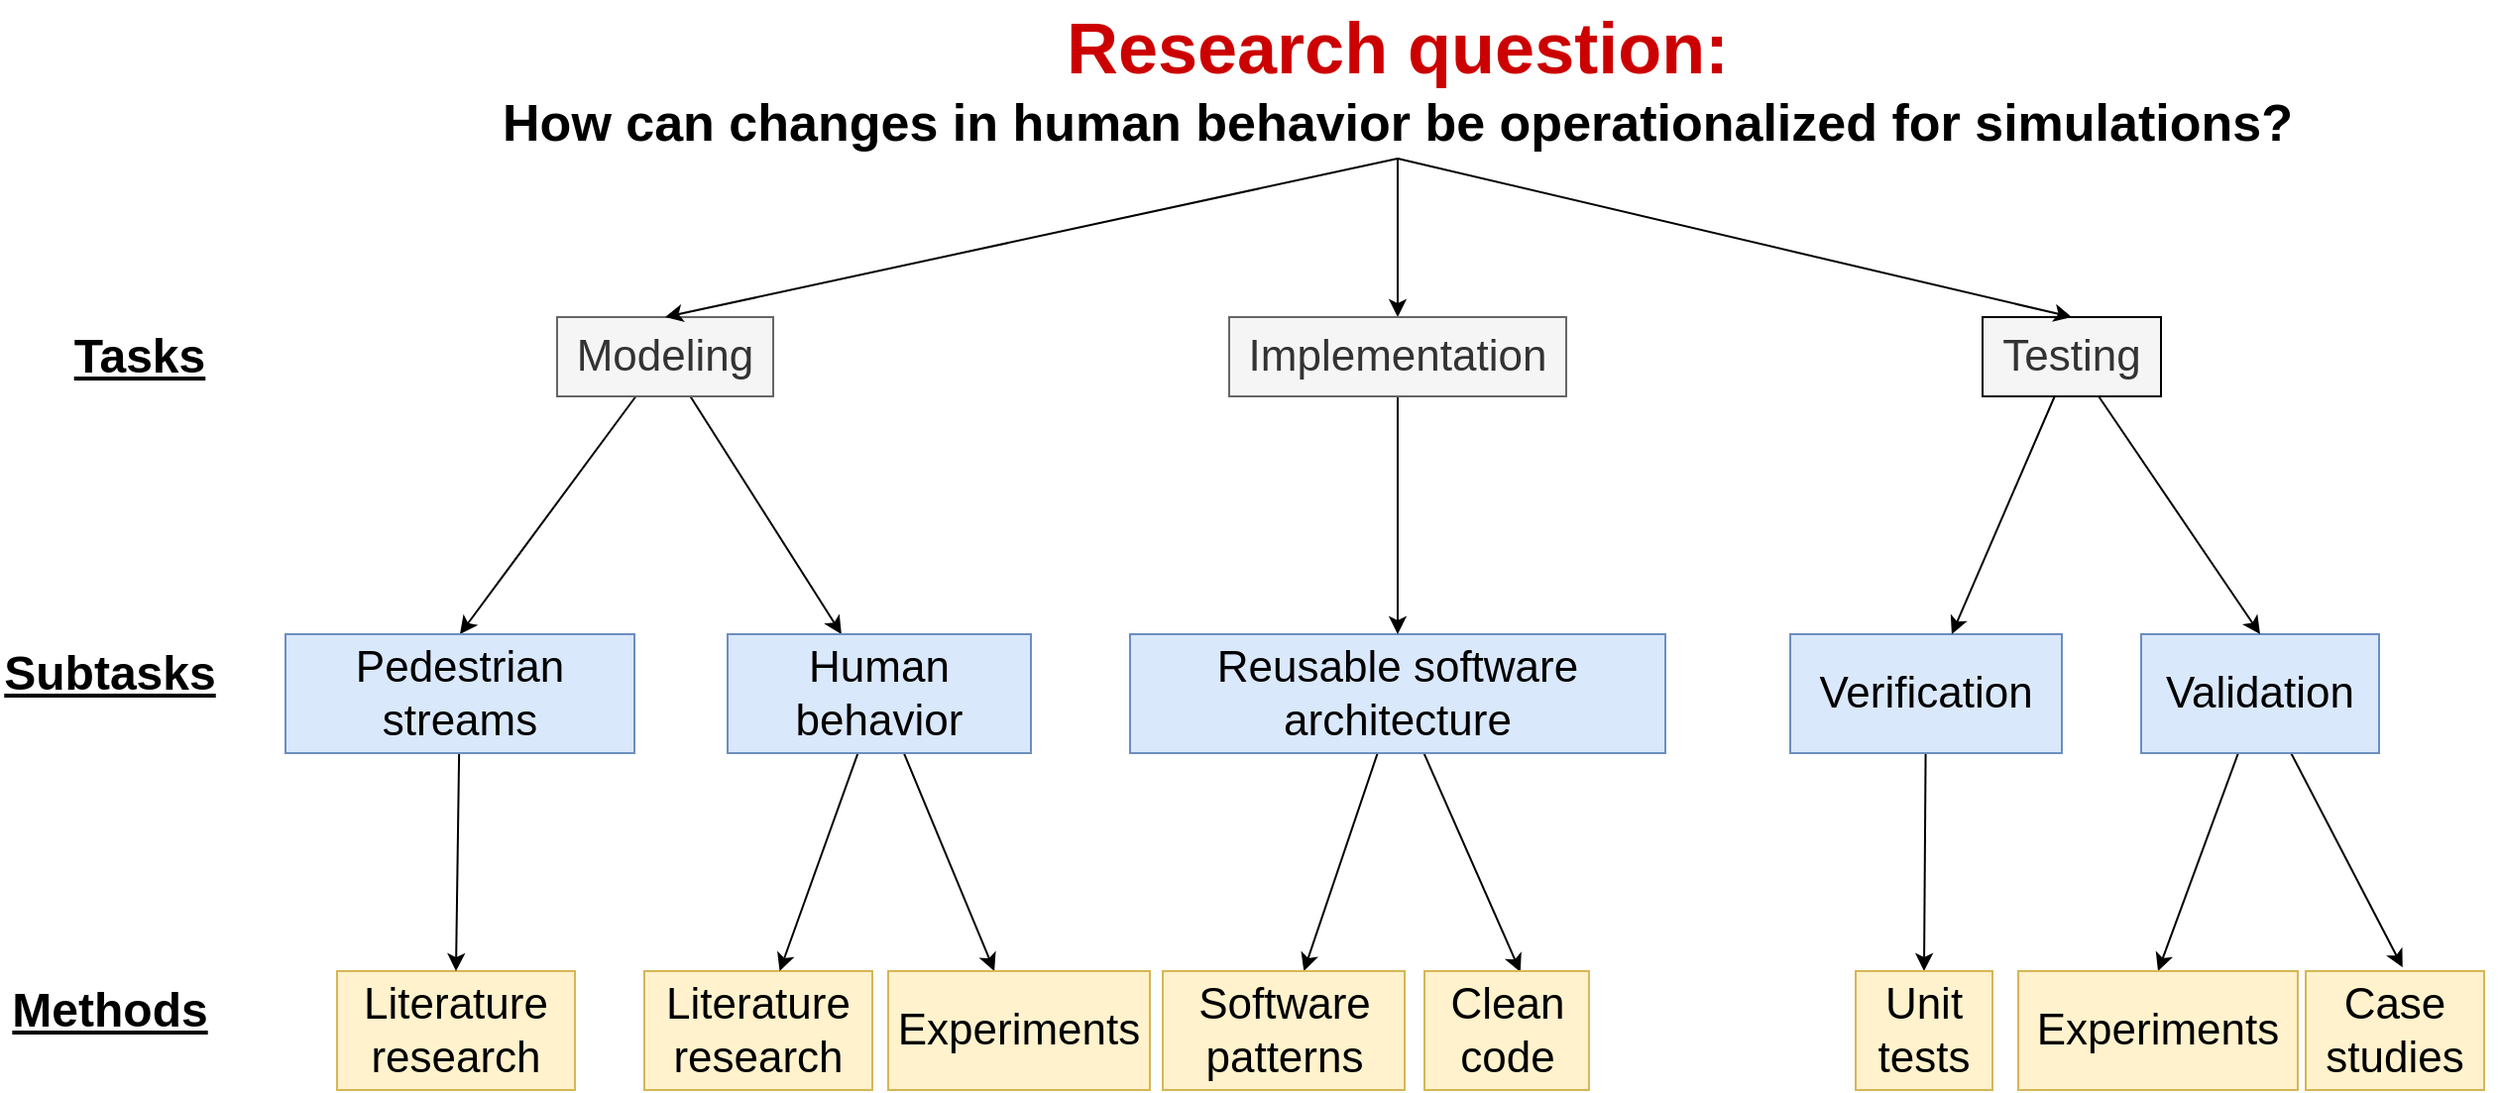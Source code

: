 <mxfile version="13.0.3" type="device" pages="10"><diagram name="All" id="97916047-d0de-89f5-080d-49f4d83e522f"><mxGraphModel dx="2011" dy="1144" grid="1" gridSize="10" guides="1" tooltips="1" connect="1" arrows="1" fold="1" page="1" pageScale="1.5" pageWidth="1169" pageHeight="827" background="#ffffff" math="0" shadow="0"><root><mxCell id="0"/><mxCell id="1" parent="0"/><mxCell id="BDICuqTs_u4dIJQVdu7N-9" value="" style="rounded=0;whiteSpace=wrap;html=1;shadow=0;strokeColor=none;gradientColor=none;fontSize=26;fillColor=none;" parent="1" vertex="1"><mxGeometry x="30" y="130" width="1260" height="550" as="geometry"/></mxCell><mxCell id="7Vjre1KZRY400UQHnws7-96" style="edgeStyle=none;rounded=0;orthogonalLoop=1;jettySize=auto;html=1;shadow=0;exitX=0.5;exitY=1;exitDx=0;exitDy=0;" parent="1" source="7Vjre1KZRY400UQHnws7-56" target="7Vjre1KZRY400UQHnws7-71" edge="1"><mxGeometry relative="1" as="geometry"/></mxCell><mxCell id="7Vjre1KZRY400UQHnws7-56" value="&lt;font&gt;&lt;font color=&quot;#cc0000&quot;&gt;&lt;span style=&quot;font-weight: 700&quot;&gt;&lt;font style=&quot;font-size: 36px&quot;&gt;Research question:&lt;/font&gt;&lt;/span&gt;&lt;br style=&quot;padding: 0px ; margin: 0px ; font-weight: 700 ; font-size: 26px&quot;&gt;&lt;/font&gt;&lt;b style=&quot;font-size: 26px&quot;&gt;How can changes in human behavior be operationalized for simulations?&lt;/b&gt;&lt;/font&gt;" style="text;html=1;strokeColor=none;fillColor=none;align=center;verticalAlign=middle;whiteSpace=wrap;rounded=0;shadow=0;fontSize=26;" parent="1" vertex="1"><mxGeometry x="270" y="130" width="929.99" height="80" as="geometry"/></mxCell><mxCell id="7Vjre1KZRY400UQHnws7-58" value="&lt;span style=&quot;font-size: 22px;&quot;&gt;&lt;span style=&quot;font-size: 22px;&quot;&gt;Literature&lt;br style=&quot;font-size: 22px;&quot;&gt;research&lt;/span&gt;&lt;/span&gt;" style="text;html=1;strokeColor=#d6b656;fillColor=#fff2cc;align=center;verticalAlign=middle;whiteSpace=wrap;rounded=0;shadow=0;fontSize=22;fontStyle=0;" parent="1" vertex="1"><mxGeometry x="355" y="620" width="115" height="60" as="geometry"/></mxCell><mxCell id="7Vjre1KZRY400UQHnws7-101" style="edgeStyle=none;rounded=0;orthogonalLoop=1;jettySize=auto;html=1;shadow=0;" parent="1" source="7Vjre1KZRY400UQHnws7-67" target="7Vjre1KZRY400UQHnws7-58" edge="1"><mxGeometry relative="1" as="geometry"/></mxCell><mxCell id="7Vjre1KZRY400UQHnws7-111" style="edgeStyle=none;rounded=0;orthogonalLoop=1;jettySize=auto;html=1;shadow=0;" parent="1" source="7Vjre1KZRY400UQHnws7-67" target="7Vjre1KZRY400UQHnws7-110" edge="1"><mxGeometry relative="1" as="geometry"/></mxCell><mxCell id="7Vjre1KZRY400UQHnws7-105" style="edgeStyle=none;rounded=0;orthogonalLoop=1;jettySize=auto;html=1;entryX=0.5;entryY=0;entryDx=0;entryDy=0;shadow=0;" parent="1" source="7Vjre1KZRY400UQHnws7-74" target="7Vjre1KZRY400UQHnws7-82" edge="1"><mxGeometry relative="1" as="geometry"/></mxCell><mxCell id="7Vjre1KZRY400UQHnws7-74" value="&lt;span style=&quot;font-size: 22px;&quot;&gt;&lt;span style=&quot;font-size: 22px;&quot;&gt;Verification&lt;/span&gt;&lt;/span&gt;" style="text;html=1;strokeColor=#6c8ebf;fillColor=#dae8fc;align=center;verticalAlign=middle;whiteSpace=wrap;rounded=0;shadow=0;fontSize=22;fontStyle=0;" parent="1" vertex="1"><mxGeometry x="933" y="450" width="137" height="60" as="geometry"/></mxCell><mxCell id="7Vjre1KZRY400UQHnws7-107" style="edgeStyle=none;rounded=0;orthogonalLoop=1;jettySize=auto;html=1;entryX=0.5;entryY=0;entryDx=0;entryDy=0;shadow=0;" parent="1" source="7Vjre1KZRY400UQHnws7-75" target="7Vjre1KZRY400UQHnws7-78" edge="1"><mxGeometry relative="1" as="geometry"/></mxCell><mxCell id="7Vjre1KZRY400UQHnws7-108" style="edgeStyle=none;rounded=0;orthogonalLoop=1;jettySize=auto;html=1;entryX=0.543;entryY=-0.031;entryDx=0;entryDy=0;entryPerimeter=0;shadow=0;" parent="1" source="7Vjre1KZRY400UQHnws7-75" target="7Vjre1KZRY400UQHnws7-81" edge="1"><mxGeometry relative="1" as="geometry"/></mxCell><mxCell id="7Vjre1KZRY400UQHnws7-75" value="&lt;span style=&quot;font-size: 22px;&quot;&gt;&lt;span style=&quot;font-size: 22px;&quot;&gt;Validation&lt;/span&gt;&lt;/span&gt;" style="text;html=1;strokeColor=#6c8ebf;fillColor=#dae8fc;align=center;verticalAlign=middle;whiteSpace=wrap;rounded=0;shadow=0;fontSize=22;fontStyle=0;" parent="1" vertex="1"><mxGeometry x="1110" y="450" width="120" height="60" as="geometry"/></mxCell><mxCell id="7Vjre1KZRY400UQHnws7-78" value="&lt;span style=&quot;font-size: 22px;&quot;&gt;&lt;span style=&quot;font-size: 22px;&quot;&gt;Experiments&lt;/span&gt;&lt;/span&gt;" style="text;html=1;strokeColor=#d6b656;fillColor=#fff2cc;align=center;verticalAlign=middle;whiteSpace=wrap;rounded=0;shadow=0;fontSize=22;fontStyle=0;" parent="1" vertex="1"><mxGeometry x="1048" y="620" width="141" height="60" as="geometry"/></mxCell><mxCell id="7Vjre1KZRY400UQHnws7-81" value="&lt;span style=&quot;font-size: 22px;&quot;&gt;&lt;span style=&quot;font-size: 22px;&quot;&gt;Case&lt;br style=&quot;font-size: 22px;&quot;&gt;studies&lt;/span&gt;&lt;/span&gt;" style="text;html=1;strokeColor=#d6b656;fillColor=#fff2cc;align=center;verticalAlign=middle;whiteSpace=wrap;rounded=0;shadow=0;fontSize=22;fontStyle=0;" parent="1" vertex="1"><mxGeometry x="1193" y="620" width="90" height="60" as="geometry"/></mxCell><mxCell id="7Vjre1KZRY400UQHnws7-82" value="&lt;span style=&quot;font-size: 22px;&quot;&gt;&lt;span style=&quot;font-size: 22px;&quot;&gt;Unit&lt;br style=&quot;font-size: 22px;&quot;&gt;tests&lt;/span&gt;&lt;/span&gt;" style="text;html=1;strokeColor=#d6b656;fillColor=#fff2cc;align=center;verticalAlign=middle;whiteSpace=wrap;rounded=0;shadow=0;fontSize=22;fontStyle=0;" parent="1" vertex="1"><mxGeometry x="966" y="620" width="69" height="60" as="geometry"/></mxCell><mxCell id="7Vjre1KZRY400UQHnws7-103" style="edgeStyle=none;rounded=0;orthogonalLoop=1;jettySize=auto;html=1;shadow=0;" parent="1" source="7Vjre1KZRY400UQHnws7-83" target="7Vjre1KZRY400UQHnws7-84" edge="1"><mxGeometry relative="1" as="geometry"/></mxCell><mxCell id="7Vjre1KZRY400UQHnws7-115" style="edgeStyle=none;rounded=0;orthogonalLoop=1;jettySize=auto;html=1;entryX=0.583;entryY=0.008;entryDx=0;entryDy=0;entryPerimeter=0;shadow=0;" parent="1" source="7Vjre1KZRY400UQHnws7-83" target="7Vjre1KZRY400UQHnws7-114" edge="1"><mxGeometry relative="1" as="geometry"/></mxCell><mxCell id="7Vjre1KZRY400UQHnws7-83" value="&lt;span style=&quot;font-size: 22px;&quot;&gt;&lt;span style=&quot;font-size: 22px;&quot;&gt;Reusable software architecture&lt;/span&gt;&lt;/span&gt;" style="text;html=1;strokeColor=#6c8ebf;fillColor=#dae8fc;align=center;verticalAlign=middle;whiteSpace=wrap;rounded=0;shadow=0;fontSize=22;fontStyle=0;" parent="1" vertex="1"><mxGeometry x="600" y="450" width="270" height="60" as="geometry"/></mxCell><mxCell id="7Vjre1KZRY400UQHnws7-98" style="edgeStyle=none;rounded=0;orthogonalLoop=1;jettySize=auto;html=1;shadow=0;entryX=0.5;entryY=0;entryDx=0;entryDy=0;" parent="1" source="7Vjre1KZRY400UQHnws7-59" target="7Vjre1KZRY400UQHnws7-62" edge="1"><mxGeometry relative="1" as="geometry"/></mxCell><mxCell id="7Vjre1KZRY400UQHnws7-99" style="edgeStyle=none;rounded=0;orthogonalLoop=1;jettySize=auto;html=1;shadow=0;" parent="1" source="7Vjre1KZRY400UQHnws7-59" target="7Vjre1KZRY400UQHnws7-67" edge="1"><mxGeometry relative="1" as="geometry"/></mxCell><mxCell id="7Vjre1KZRY400UQHnws7-59" value="&lt;span style=&quot;font-size: 22px;&quot;&gt;&lt;font style=&quot;font-size: 22px;&quot;&gt;Modeling&lt;/font&gt;&lt;/span&gt;" style="text;html=1;align=center;verticalAlign=middle;whiteSpace=wrap;rounded=0;shadow=0;fontSize=22;fontStyle=0;strokeColor=#666666;fillColor=#f5f5f5;fontColor=#333333;" parent="1" vertex="1"><mxGeometry x="311" y="290" width="109" height="40" as="geometry"/></mxCell><mxCell id="7Vjre1KZRY400UQHnws7-102" style="edgeStyle=none;rounded=0;orthogonalLoop=1;jettySize=auto;html=1;entryX=0.5;entryY=0;entryDx=0;entryDy=0;shadow=0;" parent="1" source="7Vjre1KZRY400UQHnws7-71" target="7Vjre1KZRY400UQHnws7-83" edge="1"><mxGeometry relative="1" as="geometry"/></mxCell><mxCell id="7Vjre1KZRY400UQHnws7-71" value="&lt;span style=&quot;font-size: 22px;&quot;&gt;&lt;font style=&quot;font-size: 22px;&quot;&gt;Implementation&lt;/font&gt;&lt;/span&gt;" style="text;html=1;align=center;verticalAlign=middle;whiteSpace=wrap;rounded=0;shadow=0;fontSize=22;fontStyle=0;strokeColor=#666666;fillColor=#f5f5f5;fontColor=#333333;" parent="1" vertex="1"><mxGeometry x="650" y="290" width="170" height="40" as="geometry"/></mxCell><mxCell id="7Vjre1KZRY400UQHnws7-104" style="edgeStyle=none;rounded=0;orthogonalLoop=1;jettySize=auto;html=1;shadow=0;" parent="1" source="7Vjre1KZRY400UQHnws7-73" target="7Vjre1KZRY400UQHnws7-74" edge="1"><mxGeometry relative="1" as="geometry"/></mxCell><mxCell id="7Vjre1KZRY400UQHnws7-106" style="edgeStyle=none;rounded=0;orthogonalLoop=1;jettySize=auto;html=1;entryX=0.5;entryY=0;entryDx=0;entryDy=0;shadow=0;" parent="1" source="7Vjre1KZRY400UQHnws7-73" target="7Vjre1KZRY400UQHnws7-75" edge="1"><mxGeometry relative="1" as="geometry"/></mxCell><mxCell id="7Vjre1KZRY400UQHnws7-73" value="&lt;span style=&quot;font-size: 22px;&quot;&gt;&lt;font style=&quot;font-size: 22px;&quot;&gt;Testing&lt;/font&gt;&lt;/span&gt;" style="text;html=1;align=center;verticalAlign=middle;whiteSpace=wrap;rounded=0;shadow=0;fontSize=22;fontStyle=0;strokeColor=#000000;fillColor=#f5f5f5;fontColor=#333333;strokeWidth=1;" parent="1" vertex="1"><mxGeometry x="1030" y="290" width="90" height="40" as="geometry"/></mxCell><mxCell id="7Vjre1KZRY400UQHnws7-109" value="&lt;span style=&quot;font-size: 22px;&quot;&gt;&lt;span style=&quot;font-size: 22px;&quot;&gt;Literature&lt;br style=&quot;font-size: 22px;&quot;&gt;research&lt;/span&gt;&lt;/span&gt;" style="text;html=1;strokeColor=#d6b656;fillColor=#fff2cc;align=center;verticalAlign=middle;whiteSpace=wrap;rounded=0;shadow=0;fontSize=22;fontStyle=0;strokeWidth=1;" parent="1" vertex="1"><mxGeometry x="200" y="620" width="120" height="60" as="geometry"/></mxCell><mxCell id="7Vjre1KZRY400UQHnws7-110" value="&lt;span style=&quot;font-size: 22px;&quot;&gt;&lt;span style=&quot;font-size: 22px;&quot;&gt;Experiments&lt;/span&gt;&lt;/span&gt;" style="text;html=1;strokeColor=#d6b656;fillColor=#fff2cc;align=center;verticalAlign=middle;whiteSpace=wrap;rounded=0;shadow=0;fontSize=22;fontStyle=0;" parent="1" vertex="1"><mxGeometry x="478" y="620" width="132" height="60" as="geometry"/></mxCell><mxCell id="7Vjre1KZRY400UQHnws7-119" style="edgeStyle=none;rounded=0;orthogonalLoop=1;jettySize=auto;html=1;entryX=0.5;entryY=0;entryDx=0;entryDy=0;shadow=0;" parent="1" source="7Vjre1KZRY400UQHnws7-62" target="7Vjre1KZRY400UQHnws7-109" edge="1"><mxGeometry relative="1" as="geometry"/></mxCell><mxCell id="7Vjre1KZRY400UQHnws7-62" value="&lt;span style=&quot;font-size: 22px;&quot;&gt;&lt;span style=&quot;font-size: 22px;&quot;&gt;Pedestrian streams&lt;/span&gt;&lt;/span&gt;" style="text;html=1;strokeColor=#6c8ebf;fillColor=#dae8fc;align=center;verticalAlign=middle;whiteSpace=wrap;rounded=0;shadow=0;fontSize=22;fontStyle=0;" parent="1" vertex="1"><mxGeometry x="174" y="450" width="176" height="60" as="geometry"/></mxCell><mxCell id="7Vjre1KZRY400UQHnws7-67" value="&lt;span style=&quot;font-size: 22px;&quot;&gt;&lt;span style=&quot;font-size: 22px;&quot;&gt;Human behavior&lt;br style=&quot;font-size: 22px;&quot;&gt;&lt;/span&gt;&lt;/span&gt;" style="text;html=1;strokeColor=#6c8ebf;fillColor=#dae8fc;align=center;verticalAlign=middle;whiteSpace=wrap;rounded=0;shadow=0;fontSize=22;fontStyle=0;" parent="1" vertex="1"><mxGeometry x="397" y="450" width="153" height="60" as="geometry"/></mxCell><mxCell id="BDICuqTs_u4dIJQVdu7N-1" value="&lt;span style=&quot;font-size: 24px;&quot;&gt;&lt;font style=&quot;font-size: 24px;&quot;&gt;Tasks&lt;/font&gt;&lt;/span&gt;" style="text;html=1;strokeColor=none;fillColor=none;align=center;verticalAlign=middle;whiteSpace=wrap;rounded=0;shadow=0;fontSize=24;fontStyle=5;" parent="1" vertex="1"><mxGeometry x="70.0" y="290" width="60.5" height="40" as="geometry"/></mxCell><mxCell id="BDICuqTs_u4dIJQVdu7N-2" value="&lt;span style=&quot;font-size: 24px;&quot;&gt;&lt;font style=&quot;font-size: 24px;&quot;&gt;Subtasks&lt;/font&gt;&lt;/span&gt;" style="text;html=1;strokeColor=none;fillColor=none;align=center;verticalAlign=middle;whiteSpace=wrap;rounded=0;shadow=0;fontSize=24;fontStyle=5;" parent="1" vertex="1"><mxGeometry x="40.0" y="450" width="90.5" height="40" as="geometry"/></mxCell><mxCell id="BDICuqTs_u4dIJQVdu7N-3" value="&lt;span style=&quot;font-size: 24px;&quot;&gt;&lt;font style=&quot;font-size: 24px;&quot;&gt;Methods&lt;/font&gt;&lt;/span&gt;" style="text;html=1;strokeColor=none;fillColor=none;align=center;verticalAlign=middle;whiteSpace=wrap;rounded=0;shadow=0;fontSize=24;fontStyle=5;" parent="1" vertex="1"><mxGeometry x="40.0" y="620" width="90.5" height="40" as="geometry"/></mxCell><mxCell id="7Vjre1KZRY400UQHnws7-84" value="&lt;span style=&quot;font-size: 22px;&quot;&gt;&lt;span style=&quot;font-size: 22px;&quot;&gt;Software&lt;br style=&quot;font-size: 22px;&quot;&gt;patterns&lt;/span&gt;&lt;/span&gt;" style="text;html=1;strokeColor=#d6b656;fillColor=#fff2cc;align=center;verticalAlign=middle;whiteSpace=wrap;rounded=0;shadow=0;fontSize=22;fontStyle=0;" parent="1" vertex="1"><mxGeometry x="616.5" y="620" width="122" height="60" as="geometry"/></mxCell><mxCell id="7Vjre1KZRY400UQHnws7-114" value="&lt;span style=&quot;font-size: 22px;&quot;&gt;&lt;span style=&quot;font-size: 22px;&quot;&gt;Clean&lt;br style=&quot;font-size: 22px;&quot;&gt;code&lt;/span&gt;&lt;/span&gt;" style="text;html=1;strokeColor=#d6b656;fillColor=#fff2cc;align=center;verticalAlign=middle;whiteSpace=wrap;rounded=0;shadow=0;fontSize=22;fontStyle=0;" parent="1" vertex="1"><mxGeometry x="748.5" y="620" width="83" height="60" as="geometry"/></mxCell><mxCell id="7Vjre1KZRY400UQHnws7-97" style="edgeStyle=none;rounded=0;orthogonalLoop=1;jettySize=auto;html=1;exitX=0.5;exitY=1;exitDx=0;exitDy=0;entryX=0.5;entryY=0;entryDx=0;entryDy=0;shadow=0;" parent="1" source="7Vjre1KZRY400UQHnws7-56" target="7Vjre1KZRY400UQHnws7-73" edge="1"><mxGeometry relative="1" as="geometry"/></mxCell><mxCell id="7Vjre1KZRY400UQHnws7-95" style="edgeStyle=none;rounded=0;orthogonalLoop=1;jettySize=auto;html=1;entryX=0.5;entryY=0;entryDx=0;entryDy=0;shadow=0;exitX=0.5;exitY=1;exitDx=0;exitDy=0;" parent="1" source="7Vjre1KZRY400UQHnws7-56" target="7Vjre1KZRY400UQHnws7-59" edge="1"><mxGeometry relative="1" as="geometry"/></mxCell></root></mxGraphModel></diagram><diagram name="All (Modeling approaches)" id="K0evWgUM9zhPPuqufkgR"><mxGraphModel dx="1656" dy="942" grid="1" gridSize="10" guides="1" tooltips="1" connect="1" arrows="1" fold="1" page="1" pageScale="1.5" pageWidth="1169" pageHeight="827" background="#ffffff" math="0" shadow="0"><root><mxCell id="QuXIqChfxucqwEgeHQwP-0"/><mxCell id="QuXIqChfxucqwEgeHQwP-1" parent="QuXIqChfxucqwEgeHQwP-0"/><mxCell id="QuXIqChfxucqwEgeHQwP-2" value="" style="rounded=0;whiteSpace=wrap;html=1;shadow=0;strokeColor=none;gradientColor=none;fontSize=26;fillColor=#FFFFFF;" parent="QuXIqChfxucqwEgeHQwP-1" vertex="1"><mxGeometry x="30" y="130" width="1260" height="550" as="geometry"/></mxCell><mxCell id="QuXIqChfxucqwEgeHQwP-7" value="&lt;span style=&quot;font-size: 22px;&quot;&gt;&lt;span style=&quot;font-size: 22px;&quot;&gt;Literature&lt;br style=&quot;font-size: 22px;&quot;&gt;research&lt;/span&gt;&lt;/span&gt;" style="text;html=1;strokeColor=#d6b656;fillColor=#fff2cc;align=center;verticalAlign=middle;whiteSpace=wrap;rounded=0;shadow=0;fontSize=22;fontStyle=0;" parent="QuXIqChfxucqwEgeHQwP-1" vertex="1"><mxGeometry x="355" y="620" width="115" height="60" as="geometry"/></mxCell><mxCell id="QuXIqChfxucqwEgeHQwP-11" value="&lt;span style=&quot;font-size: 22px;&quot;&gt;&lt;span style=&quot;font-size: 22px;&quot;&gt;Verification&lt;/span&gt;&lt;/span&gt;" style="text;html=1;strokeColor=#6c8ebf;fillColor=#dae8fc;align=center;verticalAlign=middle;whiteSpace=wrap;rounded=0;shadow=0;fontSize=22;fontStyle=0;" parent="QuXIqChfxucqwEgeHQwP-1" vertex="1"><mxGeometry x="933" y="450" width="137" height="60" as="geometry"/></mxCell><mxCell id="QuXIqChfxucqwEgeHQwP-14" value="&lt;span style=&quot;font-size: 22px;&quot;&gt;&lt;span style=&quot;font-size: 22px;&quot;&gt;Validation&lt;/span&gt;&lt;/span&gt;" style="text;html=1;strokeColor=#6c8ebf;fillColor=#dae8fc;align=center;verticalAlign=middle;whiteSpace=wrap;rounded=0;shadow=0;fontSize=22;fontStyle=0;" parent="QuXIqChfxucqwEgeHQwP-1" vertex="1"><mxGeometry x="1110" y="450" width="120" height="60" as="geometry"/></mxCell><mxCell id="QuXIqChfxucqwEgeHQwP-15" value="&lt;span style=&quot;font-size: 22px;&quot;&gt;&lt;span style=&quot;font-size: 22px;&quot;&gt;Experiments&lt;/span&gt;&lt;/span&gt;" style="text;html=1;strokeColor=#d6b656;fillColor=#fff2cc;align=center;verticalAlign=middle;whiteSpace=wrap;rounded=0;shadow=0;fontSize=22;fontStyle=0;" parent="QuXIqChfxucqwEgeHQwP-1" vertex="1"><mxGeometry x="1048" y="620" width="141" height="60" as="geometry"/></mxCell><mxCell id="QuXIqChfxucqwEgeHQwP-16" value="&lt;span style=&quot;font-size: 22px;&quot;&gt;&lt;span style=&quot;font-size: 22px;&quot;&gt;Case&lt;br style=&quot;font-size: 22px;&quot;&gt;studies&lt;/span&gt;&lt;/span&gt;" style="text;html=1;strokeColor=#d6b656;fillColor=#fff2cc;align=center;verticalAlign=middle;whiteSpace=wrap;rounded=0;shadow=0;fontSize=22;fontStyle=0;" parent="QuXIqChfxucqwEgeHQwP-1" vertex="1"><mxGeometry x="1193" y="620" width="90" height="60" as="geometry"/></mxCell><mxCell id="QuXIqChfxucqwEgeHQwP-17" value="&lt;span style=&quot;font-size: 22px;&quot;&gt;&lt;span style=&quot;font-size: 22px;&quot;&gt;Unit&lt;br style=&quot;font-size: 22px;&quot;&gt;tests&lt;/span&gt;&lt;/span&gt;" style="text;html=1;strokeColor=#d6b656;fillColor=#fff2cc;align=center;verticalAlign=middle;whiteSpace=wrap;rounded=0;shadow=0;fontSize=22;fontStyle=0;" parent="QuXIqChfxucqwEgeHQwP-1" vertex="1"><mxGeometry x="966" y="620" width="69" height="60" as="geometry"/></mxCell><mxCell id="QuXIqChfxucqwEgeHQwP-20" value="&lt;span style=&quot;font-size: 22px;&quot;&gt;&lt;span style=&quot;font-size: 22px;&quot;&gt;Reusable software architecture&lt;/span&gt;&lt;/span&gt;" style="text;html=1;strokeColor=#6c8ebf;fillColor=#dae8fc;align=center;verticalAlign=middle;whiteSpace=wrap;rounded=0;shadow=0;fontSize=22;fontStyle=0;" parent="QuXIqChfxucqwEgeHQwP-1" vertex="1"><mxGeometry x="600" y="450" width="270" height="60" as="geometry"/></mxCell><mxCell id="QuXIqChfxucqwEgeHQwP-23" value="&lt;span style=&quot;font-size: 22px;&quot;&gt;&lt;font style=&quot;font-size: 22px;&quot;&gt;Modeling&lt;/font&gt;&lt;/span&gt;" style="text;html=1;align=center;verticalAlign=middle;whiteSpace=wrap;rounded=0;shadow=0;fontSize=22;fontStyle=0;strokeColor=#666666;fillColor=#f5f5f5;fontColor=#333333;" parent="QuXIqChfxucqwEgeHQwP-1" vertex="1"><mxGeometry x="311" y="290" width="109" height="40" as="geometry"/></mxCell><mxCell id="QuXIqChfxucqwEgeHQwP-25" value="&lt;span style=&quot;font-size: 22px;&quot;&gt;&lt;font style=&quot;font-size: 22px;&quot;&gt;Implementation&lt;/font&gt;&lt;/span&gt;" style="text;html=1;align=center;verticalAlign=middle;whiteSpace=wrap;rounded=0;shadow=0;fontSize=22;fontStyle=0;strokeColor=#666666;fillColor=#f5f5f5;fontColor=#333333;" parent="QuXIqChfxucqwEgeHQwP-1" vertex="1"><mxGeometry x="650" y="290" width="170" height="40" as="geometry"/></mxCell><mxCell id="QuXIqChfxucqwEgeHQwP-28" value="&lt;span style=&quot;font-size: 22px;&quot;&gt;&lt;font style=&quot;font-size: 22px;&quot;&gt;Testing&lt;/font&gt;&lt;/span&gt;" style="text;html=1;align=center;verticalAlign=middle;whiteSpace=wrap;rounded=0;shadow=0;fontSize=22;fontStyle=0;strokeColor=#666666;fillColor=#f5f5f5;fontColor=#333333;" parent="QuXIqChfxucqwEgeHQwP-1" vertex="1"><mxGeometry x="1030" y="290" width="90" height="40" as="geometry"/></mxCell><mxCell id="QuXIqChfxucqwEgeHQwP-30" value="&lt;span style=&quot;font-size: 22px&quot;&gt;&lt;span style=&quot;font-size: 22px&quot;&gt;My experiment&lt;/span&gt;&lt;/span&gt;" style="text;html=1;strokeColor=#d6b656;fillColor=#fff2cc;align=center;verticalAlign=top;whiteSpace=wrap;rounded=0;shadow=0;fontSize=22;fontStyle=0;" parent="QuXIqChfxucqwEgeHQwP-1" vertex="1"><mxGeometry x="478" y="620" width="132" height="60" as="geometry"/></mxCell><mxCell id="QuXIqChfxucqwEgeHQwP-33" value="&lt;span style=&quot;font-size: 22px;&quot;&gt;&lt;span style=&quot;font-size: 22px;&quot;&gt;Human behavior&lt;br style=&quot;font-size: 22px;&quot;&gt;&lt;/span&gt;&lt;/span&gt;" style="text;html=1;strokeColor=#6c8ebf;fillColor=#dae8fc;align=center;verticalAlign=middle;whiteSpace=wrap;rounded=0;shadow=0;fontSize=22;fontStyle=0;" parent="QuXIqChfxucqwEgeHQwP-1" vertex="1"><mxGeometry x="397" y="450" width="153" height="60" as="geometry"/></mxCell><mxCell id="QuXIqChfxucqwEgeHQwP-37" value="&lt;span style=&quot;font-size: 22px;&quot;&gt;&lt;span style=&quot;font-size: 22px;&quot;&gt;Software&lt;br style=&quot;font-size: 22px;&quot;&gt;patterns&lt;/span&gt;&lt;/span&gt;" style="text;html=1;strokeColor=#d6b656;fillColor=#fff2cc;align=center;verticalAlign=middle;whiteSpace=wrap;rounded=0;shadow=0;fontSize=22;fontStyle=0;" parent="QuXIqChfxucqwEgeHQwP-1" vertex="1"><mxGeometry x="616.5" y="620" width="122" height="60" as="geometry"/></mxCell><mxCell id="QuXIqChfxucqwEgeHQwP-38" value="&lt;span style=&quot;font-size: 22px;&quot;&gt;&lt;span style=&quot;font-size: 22px;&quot;&gt;Clean&lt;br style=&quot;font-size: 22px;&quot;&gt;code&lt;/span&gt;&lt;/span&gt;" style="text;html=1;strokeColor=#d6b656;fillColor=#fff2cc;align=center;verticalAlign=middle;whiteSpace=wrap;rounded=0;shadow=0;fontSize=22;fontStyle=0;" parent="QuXIqChfxucqwEgeHQwP-1" vertex="1"><mxGeometry x="748.5" y="620" width="83" height="60" as="geometry"/></mxCell><mxCell id="QuXIqChfxucqwEgeHQwP-3" style="edgeStyle=none;rounded=0;orthogonalLoop=1;jettySize=auto;html=1;entryX=0.5;entryY=0;entryDx=0;entryDy=0;shadow=0;exitX=0.5;exitY=1;exitDx=0;exitDy=0;" parent="QuXIqChfxucqwEgeHQwP-1" source="QuXIqChfxucqwEgeHQwP-6" target="QuXIqChfxucqwEgeHQwP-23" edge="1"><mxGeometry relative="1" as="geometry"/></mxCell><mxCell id="QuXIqChfxucqwEgeHQwP-4" style="edgeStyle=none;rounded=0;orthogonalLoop=1;jettySize=auto;html=1;shadow=0;exitX=0.5;exitY=1;exitDx=0;exitDy=0;" parent="QuXIqChfxucqwEgeHQwP-1" source="QuXIqChfxucqwEgeHQwP-6" target="QuXIqChfxucqwEgeHQwP-25" edge="1"><mxGeometry relative="1" as="geometry"/></mxCell><mxCell id="QuXIqChfxucqwEgeHQwP-5" style="edgeStyle=none;rounded=0;orthogonalLoop=1;jettySize=auto;html=1;exitX=0.5;exitY=1;exitDx=0;exitDy=0;entryX=0.5;entryY=0;entryDx=0;entryDy=0;shadow=0;" parent="QuXIqChfxucqwEgeHQwP-1" source="QuXIqChfxucqwEgeHQwP-6" target="QuXIqChfxucqwEgeHQwP-28" edge="1"><mxGeometry relative="1" as="geometry"/></mxCell><mxCell id="QuXIqChfxucqwEgeHQwP-6" value="&lt;font&gt;&lt;font color=&quot;#cc0000&quot;&gt;&lt;span style=&quot;font-weight: 700&quot;&gt;&lt;font style=&quot;font-size: 36px&quot;&gt;Research question:&lt;/font&gt;&lt;/span&gt;&lt;br style=&quot;padding: 0px ; margin: 0px ; font-weight: 700 ; font-size: 26px&quot;&gt;&lt;/font&gt;&lt;b style=&quot;font-size: 26px&quot;&gt;How can changes in human behavior be operationalized for simulations?&lt;/b&gt;&lt;/font&gt;" style="text;html=1;strokeColor=none;fillColor=none;align=center;verticalAlign=middle;whiteSpace=wrap;rounded=0;shadow=0;fontSize=26;" parent="QuXIqChfxucqwEgeHQwP-1" vertex="1"><mxGeometry x="270" y="130" width="929.99" height="80" as="geometry"/></mxCell><mxCell id="QuXIqChfxucqwEgeHQwP-8" style="edgeStyle=none;rounded=0;orthogonalLoop=1;jettySize=auto;html=1;shadow=0;" parent="QuXIqChfxucqwEgeHQwP-1" source="QuXIqChfxucqwEgeHQwP-33" target="QuXIqChfxucqwEgeHQwP-7" edge="1"><mxGeometry relative="1" as="geometry"/></mxCell><mxCell id="QuXIqChfxucqwEgeHQwP-9" style="edgeStyle=none;rounded=0;orthogonalLoop=1;jettySize=auto;html=1;shadow=0;" parent="QuXIqChfxucqwEgeHQwP-1" source="QuXIqChfxucqwEgeHQwP-33" target="QuXIqChfxucqwEgeHQwP-30" edge="1"><mxGeometry relative="1" as="geometry"/></mxCell><mxCell id="QuXIqChfxucqwEgeHQwP-10" style="edgeStyle=none;rounded=0;orthogonalLoop=1;jettySize=auto;html=1;entryX=0.5;entryY=0;entryDx=0;entryDy=0;shadow=0;" parent="QuXIqChfxucqwEgeHQwP-1" source="QuXIqChfxucqwEgeHQwP-11" target="QuXIqChfxucqwEgeHQwP-17" edge="1"><mxGeometry relative="1" as="geometry"/></mxCell><mxCell id="QuXIqChfxucqwEgeHQwP-12" style="edgeStyle=none;rounded=0;orthogonalLoop=1;jettySize=auto;html=1;entryX=0.5;entryY=0;entryDx=0;entryDy=0;shadow=0;" parent="QuXIqChfxucqwEgeHQwP-1" source="QuXIqChfxucqwEgeHQwP-14" target="QuXIqChfxucqwEgeHQwP-15" edge="1"><mxGeometry relative="1" as="geometry"/></mxCell><mxCell id="QuXIqChfxucqwEgeHQwP-13" style="edgeStyle=none;rounded=0;orthogonalLoop=1;jettySize=auto;html=1;entryX=0.543;entryY=-0.031;entryDx=0;entryDy=0;entryPerimeter=0;shadow=0;" parent="QuXIqChfxucqwEgeHQwP-1" source="QuXIqChfxucqwEgeHQwP-14" target="QuXIqChfxucqwEgeHQwP-16" edge="1"><mxGeometry relative="1" as="geometry"/></mxCell><mxCell id="QuXIqChfxucqwEgeHQwP-18" style="edgeStyle=none;rounded=0;orthogonalLoop=1;jettySize=auto;html=1;shadow=0;" parent="QuXIqChfxucqwEgeHQwP-1" source="QuXIqChfxucqwEgeHQwP-20" target="QuXIqChfxucqwEgeHQwP-37" edge="1"><mxGeometry relative="1" as="geometry"/></mxCell><mxCell id="QuXIqChfxucqwEgeHQwP-19" style="edgeStyle=none;rounded=0;orthogonalLoop=1;jettySize=auto;html=1;entryX=0.583;entryY=0.008;entryDx=0;entryDy=0;entryPerimeter=0;shadow=0;" parent="QuXIqChfxucqwEgeHQwP-1" source="QuXIqChfxucqwEgeHQwP-20" target="QuXIqChfxucqwEgeHQwP-38" edge="1"><mxGeometry relative="1" as="geometry"/></mxCell><mxCell id="QuXIqChfxucqwEgeHQwP-21" style="edgeStyle=none;rounded=0;orthogonalLoop=1;jettySize=auto;html=1;shadow=0;entryX=0.5;entryY=0;entryDx=0;entryDy=0;" parent="QuXIqChfxucqwEgeHQwP-1" source="QuXIqChfxucqwEgeHQwP-23" target="QuXIqChfxucqwEgeHQwP-32" edge="1"><mxGeometry relative="1" as="geometry"/></mxCell><mxCell id="QuXIqChfxucqwEgeHQwP-22" style="edgeStyle=none;rounded=0;orthogonalLoop=1;jettySize=auto;html=1;shadow=0;" parent="QuXIqChfxucqwEgeHQwP-1" source="QuXIqChfxucqwEgeHQwP-23" target="QuXIqChfxucqwEgeHQwP-33" edge="1"><mxGeometry relative="1" as="geometry"/></mxCell><mxCell id="QuXIqChfxucqwEgeHQwP-24" style="edgeStyle=none;rounded=0;orthogonalLoop=1;jettySize=auto;html=1;entryX=0.5;entryY=0;entryDx=0;entryDy=0;shadow=0;" parent="QuXIqChfxucqwEgeHQwP-1" source="QuXIqChfxucqwEgeHQwP-25" target="QuXIqChfxucqwEgeHQwP-20" edge="1"><mxGeometry relative="1" as="geometry"/></mxCell><mxCell id="QuXIqChfxucqwEgeHQwP-26" style="edgeStyle=none;rounded=0;orthogonalLoop=1;jettySize=auto;html=1;shadow=0;" parent="QuXIqChfxucqwEgeHQwP-1" source="QuXIqChfxucqwEgeHQwP-28" target="QuXIqChfxucqwEgeHQwP-11" edge="1"><mxGeometry relative="1" as="geometry"/></mxCell><mxCell id="QuXIqChfxucqwEgeHQwP-27" style="edgeStyle=none;rounded=0;orthogonalLoop=1;jettySize=auto;html=1;entryX=0.5;entryY=0;entryDx=0;entryDy=0;shadow=0;" parent="QuXIqChfxucqwEgeHQwP-1" source="QuXIqChfxucqwEgeHQwP-28" target="QuXIqChfxucqwEgeHQwP-14" edge="1"><mxGeometry relative="1" as="geometry"/></mxCell><mxCell id="QuXIqChfxucqwEgeHQwP-29" value="Modeling approaches" style="text;html=1;strokeColor=#d6b656;fillColor=#fff2cc;align=center;verticalAlign=middle;whiteSpace=wrap;rounded=0;shadow=0;fontSize=22;fontStyle=0;" parent="QuXIqChfxucqwEgeHQwP-1" vertex="1"><mxGeometry x="200" y="620" width="120" height="60" as="geometry"/></mxCell><mxCell id="QuXIqChfxucqwEgeHQwP-31" style="edgeStyle=none;rounded=0;orthogonalLoop=1;jettySize=auto;html=1;entryX=0.5;entryY=0;entryDx=0;entryDy=0;shadow=0;" parent="QuXIqChfxucqwEgeHQwP-1" source="QuXIqChfxucqwEgeHQwP-32" target="QuXIqChfxucqwEgeHQwP-29" edge="1"><mxGeometry relative="1" as="geometry"/></mxCell><mxCell id="QuXIqChfxucqwEgeHQwP-32" value="&lt;span style=&quot;font-size: 22px;&quot;&gt;&lt;span style=&quot;font-size: 22px;&quot;&gt;Pedestrian streams&lt;/span&gt;&lt;/span&gt;" style="text;html=1;strokeColor=#6c8ebf;fillColor=#dae8fc;align=center;verticalAlign=middle;whiteSpace=wrap;rounded=0;shadow=0;fontSize=22;fontStyle=0;" parent="QuXIqChfxucqwEgeHQwP-1" vertex="1"><mxGeometry x="174" y="450" width="176" height="60" as="geometry"/></mxCell><mxCell id="QuXIqChfxucqwEgeHQwP-34" value="&lt;span style=&quot;font-size: 24px;&quot;&gt;&lt;font style=&quot;font-size: 24px;&quot;&gt;Tasks&lt;/font&gt;&lt;/span&gt;" style="text;html=1;strokeColor=none;fillColor=none;align=center;verticalAlign=middle;whiteSpace=wrap;rounded=0;shadow=0;fontSize=24;fontStyle=5;" parent="QuXIqChfxucqwEgeHQwP-1" vertex="1"><mxGeometry x="70.0" y="290" width="60.5" height="40" as="geometry"/></mxCell><mxCell id="QuXIqChfxucqwEgeHQwP-35" value="&lt;span style=&quot;font-size: 24px;&quot;&gt;&lt;font style=&quot;font-size: 24px;&quot;&gt;Subtasks&lt;/font&gt;&lt;/span&gt;" style="text;html=1;strokeColor=none;fillColor=none;align=center;verticalAlign=middle;whiteSpace=wrap;rounded=0;shadow=0;fontSize=24;fontStyle=5;" parent="QuXIqChfxucqwEgeHQwP-1" vertex="1"><mxGeometry x="40.0" y="450" width="90.5" height="40" as="geometry"/></mxCell><mxCell id="QuXIqChfxucqwEgeHQwP-36" value="&lt;span style=&quot;font-size: 24px;&quot;&gt;&lt;font style=&quot;font-size: 24px;&quot;&gt;Methods&lt;/font&gt;&lt;/span&gt;" style="text;html=1;strokeColor=none;fillColor=none;align=center;verticalAlign=middle;whiteSpace=wrap;rounded=0;shadow=0;fontSize=24;fontStyle=5;" parent="QuXIqChfxucqwEgeHQwP-1" vertex="1"><mxGeometry x="40.0" y="620" width="90.5" height="40" as="geometry"/></mxCell></root></mxGraphModel></diagram><diagram name="All (My experiment)" id="vw1Fa1kO61TfL3kzmz75"><mxGraphModel dx="1408" dy="801" grid="1" gridSize="10" guides="1" tooltips="1" connect="1" arrows="1" fold="1" page="1" pageScale="1.5" pageWidth="1169" pageHeight="827" background="#ffffff" math="0" shadow="0"><root><mxCell id="YjU5USgHNtk4_lnUkQ0A-0"/><mxCell id="YjU5USgHNtk4_lnUkQ0A-1" parent="YjU5USgHNtk4_lnUkQ0A-0"/><mxCell id="YjU5USgHNtk4_lnUkQ0A-2" value="&lt;span style=&quot;font-size: 22px;&quot;&gt;&lt;span style=&quot;font-size: 22px;&quot;&gt;Literature&lt;br style=&quot;font-size: 22px;&quot;&gt;research&lt;/span&gt;&lt;/span&gt;" style="text;html=1;strokeColor=#d6b656;fillColor=#fff2cc;align=center;verticalAlign=middle;whiteSpace=wrap;rounded=0;shadow=0;fontSize=22;fontStyle=0" parent="YjU5USgHNtk4_lnUkQ0A-1" vertex="1"><mxGeometry x="355" y="620" width="115" height="60" as="geometry"/></mxCell><mxCell id="YjU5USgHNtk4_lnUkQ0A-3" value="&lt;span style=&quot;font-size: 22px;&quot;&gt;&lt;span style=&quot;font-size: 22px;&quot;&gt;Verification&lt;/span&gt;&lt;/span&gt;" style="text;html=1;strokeColor=#6c8ebf;fillColor=#dae8fc;align=center;verticalAlign=middle;whiteSpace=wrap;rounded=0;shadow=0;fontSize=22;fontStyle=0" parent="YjU5USgHNtk4_lnUkQ0A-1" vertex="1"><mxGeometry x="933" y="450" width="137" height="60" as="geometry"/></mxCell><mxCell id="YjU5USgHNtk4_lnUkQ0A-4" value="&lt;span style=&quot;font-size: 22px;&quot;&gt;&lt;span style=&quot;font-size: 22px;&quot;&gt;Validation&lt;/span&gt;&lt;/span&gt;" style="text;html=1;strokeColor=#6c8ebf;fillColor=#dae8fc;align=center;verticalAlign=middle;whiteSpace=wrap;rounded=0;shadow=0;fontSize=22;fontStyle=0" parent="YjU5USgHNtk4_lnUkQ0A-1" vertex="1"><mxGeometry x="1110" y="450" width="120" height="60" as="geometry"/></mxCell><mxCell id="YjU5USgHNtk4_lnUkQ0A-5" value="&lt;span style=&quot;font-size: 22px;&quot;&gt;&lt;span style=&quot;font-size: 22px;&quot;&gt;Experiments&lt;/span&gt;&lt;/span&gt;" style="text;html=1;strokeColor=#d6b656;fillColor=#fff2cc;align=center;verticalAlign=middle;whiteSpace=wrap;rounded=0;shadow=0;fontSize=22;fontStyle=0" parent="YjU5USgHNtk4_lnUkQ0A-1" vertex="1"><mxGeometry x="1048" y="620" width="141" height="60" as="geometry"/></mxCell><mxCell id="YjU5USgHNtk4_lnUkQ0A-6" value="&lt;span style=&quot;font-size: 22px;&quot;&gt;&lt;span style=&quot;font-size: 22px;&quot;&gt;Case&lt;br style=&quot;font-size: 22px;&quot;&gt;studies&lt;/span&gt;&lt;/span&gt;" style="text;html=1;strokeColor=#d6b656;fillColor=#fff2cc;align=center;verticalAlign=middle;whiteSpace=wrap;rounded=0;shadow=0;fontSize=22;fontStyle=0" parent="YjU5USgHNtk4_lnUkQ0A-1" vertex="1"><mxGeometry x="1193" y="620" width="90" height="60" as="geometry"/></mxCell><mxCell id="YjU5USgHNtk4_lnUkQ0A-7" value="&lt;span style=&quot;font-size: 22px;&quot;&gt;&lt;span style=&quot;font-size: 22px;&quot;&gt;Unit&lt;br style=&quot;font-size: 22px;&quot;&gt;tests&lt;/span&gt;&lt;/span&gt;" style="text;html=1;strokeColor=#d6b656;fillColor=#fff2cc;align=center;verticalAlign=middle;whiteSpace=wrap;rounded=0;shadow=0;fontSize=22;fontStyle=0" parent="YjU5USgHNtk4_lnUkQ0A-1" vertex="1"><mxGeometry x="966" y="620" width="69" height="60" as="geometry"/></mxCell><mxCell id="YjU5USgHNtk4_lnUkQ0A-8" value="&lt;span style=&quot;font-size: 22px;&quot;&gt;&lt;span style=&quot;font-size: 22px;&quot;&gt;Reusable software architecture&lt;/span&gt;&lt;/span&gt;" style="text;html=1;strokeColor=#6c8ebf;fillColor=#dae8fc;align=center;verticalAlign=middle;whiteSpace=wrap;rounded=0;shadow=0;fontSize=22;fontStyle=0" parent="YjU5USgHNtk4_lnUkQ0A-1" vertex="1"><mxGeometry x="600" y="450" width="270" height="60" as="geometry"/></mxCell><mxCell id="YjU5USgHNtk4_lnUkQ0A-9" value="&lt;span style=&quot;font-size: 22px;&quot;&gt;&lt;font style=&quot;font-size: 22px;&quot;&gt;Modeling&lt;/font&gt;&lt;/span&gt;" style="text;html=1;align=center;verticalAlign=middle;whiteSpace=wrap;rounded=0;shadow=0;fontSize=22;fontStyle=0;strokeColor=#666666;fillColor=#f5f5f5;fontColor=#333333;" parent="YjU5USgHNtk4_lnUkQ0A-1" vertex="1"><mxGeometry x="311" y="290" width="109" height="40" as="geometry"/></mxCell><mxCell id="YjU5USgHNtk4_lnUkQ0A-10" value="&lt;span style=&quot;font-size: 22px;&quot;&gt;&lt;font style=&quot;font-size: 22px;&quot;&gt;Implementation&lt;/font&gt;&lt;/span&gt;" style="text;html=1;align=center;verticalAlign=middle;whiteSpace=wrap;rounded=0;shadow=0;fontSize=22;fontStyle=0;strokeColor=#666666;fillColor=#f5f5f5;fontColor=#333333;" parent="YjU5USgHNtk4_lnUkQ0A-1" vertex="1"><mxGeometry x="650" y="290" width="170" height="40" as="geometry"/></mxCell><mxCell id="YjU5USgHNtk4_lnUkQ0A-11" value="&lt;span style=&quot;font-size: 22px;&quot;&gt;&lt;font style=&quot;font-size: 22px;&quot;&gt;Testing&lt;/font&gt;&lt;/span&gt;" style="text;html=1;align=center;verticalAlign=middle;whiteSpace=wrap;rounded=0;shadow=0;fontSize=22;fontStyle=0;strokeColor=#666666;fillColor=#f5f5f5;fontColor=#333333;" parent="YjU5USgHNtk4_lnUkQ0A-1" vertex="1"><mxGeometry x="1030" y="290" width="90" height="40" as="geometry"/></mxCell><mxCell id="YjU5USgHNtk4_lnUkQ0A-14" value="&lt;span style=&quot;font-size: 22px;&quot;&gt;&lt;span style=&quot;font-size: 22px;&quot;&gt;Software&lt;br style=&quot;font-size: 22px;&quot;&gt;patterns&lt;/span&gt;&lt;/span&gt;" style="text;html=1;strokeColor=#d6b656;fillColor=#fff2cc;align=center;verticalAlign=middle;whiteSpace=wrap;rounded=0;shadow=0;fontSize=22;fontStyle=0" parent="YjU5USgHNtk4_lnUkQ0A-1" vertex="1"><mxGeometry x="616.5" y="620" width="122" height="60" as="geometry"/></mxCell><mxCell id="YjU5USgHNtk4_lnUkQ0A-15" value="&lt;span style=&quot;font-size: 22px;&quot;&gt;&lt;span style=&quot;font-size: 22px;&quot;&gt;Clean&lt;br style=&quot;font-size: 22px;&quot;&gt;code&lt;/span&gt;&lt;/span&gt;" style="text;html=1;strokeColor=#d6b656;fillColor=#fff2cc;align=center;verticalAlign=middle;whiteSpace=wrap;rounded=0;shadow=0;fontSize=22;fontStyle=0" parent="YjU5USgHNtk4_lnUkQ0A-1" vertex="1"><mxGeometry x="748.5" y="620" width="83" height="60" as="geometry"/></mxCell><mxCell id="YjU5USgHNtk4_lnUkQ0A-33" value="Modeling approaches" style="text;html=1;strokeColor=#d6b656;fillColor=#fff2cc;align=center;verticalAlign=middle;whiteSpace=wrap;rounded=0;shadow=0;fontSize=22;fontStyle=0" parent="YjU5USgHNtk4_lnUkQ0A-1" vertex="1"><mxGeometry x="200" y="620" width="120" height="60" as="geometry"/></mxCell><mxCell id="YjU5USgHNtk4_lnUkQ0A-35" value="&lt;span style=&quot;font-size: 22px;&quot;&gt;&lt;span style=&quot;font-size: 22px;&quot;&gt;Pedestrian streams&lt;/span&gt;&lt;/span&gt;" style="text;html=1;strokeColor=#6c8ebf;fillColor=#dae8fc;align=center;verticalAlign=middle;whiteSpace=wrap;rounded=0;shadow=0;fontSize=22;fontStyle=0" parent="YjU5USgHNtk4_lnUkQ0A-1" vertex="1"><mxGeometry x="174" y="450" width="176" height="60" as="geometry"/></mxCell><mxCell id="YjU5USgHNtk4_lnUkQ0A-16" value="" style="rounded=0;whiteSpace=wrap;html=1;shadow=0;strokeColor=none;gradientColor=none;fontSize=26;opacity=60;fillColor=#000000;" parent="YjU5USgHNtk4_lnUkQ0A-1" vertex="1"><mxGeometry x="30" y="130" width="1260" height="550" as="geometry"/></mxCell><mxCell id="YjU5USgHNtk4_lnUkQ0A-12" value="&lt;span style=&quot;font-size: 22px&quot;&gt;&lt;span style=&quot;font-size: 22px&quot;&gt;My experiment&lt;/span&gt;&lt;/span&gt;" style="text;html=1;strokeColor=#d6b656;fillColor=#fff2cc;align=center;verticalAlign=top;whiteSpace=wrap;rounded=0;shadow=0;fontSize=22;fontStyle=0" parent="YjU5USgHNtk4_lnUkQ0A-1" vertex="1"><mxGeometry x="478" y="620" width="132" height="60" as="geometry"/></mxCell><mxCell id="YjU5USgHNtk4_lnUkQ0A-13" value="&lt;span style=&quot;font-size: 22px;&quot;&gt;&lt;span style=&quot;font-size: 22px;&quot;&gt;Human behavior&lt;br style=&quot;font-size: 22px;&quot;&gt;&lt;/span&gt;&lt;/span&gt;" style="text;html=1;strokeColor=#6c8ebf;fillColor=#dae8fc;align=center;verticalAlign=middle;whiteSpace=wrap;rounded=0;shadow=0;fontSize=22;fontStyle=0" parent="YjU5USgHNtk4_lnUkQ0A-1" vertex="1"><mxGeometry x="397" y="450" width="153" height="60" as="geometry"/></mxCell><mxCell id="YjU5USgHNtk4_lnUkQ0A-17" style="edgeStyle=none;rounded=0;orthogonalLoop=1;jettySize=auto;html=1;entryX=0.5;entryY=0;entryDx=0;entryDy=0;shadow=0;exitX=0.5;exitY=1;exitDx=0;exitDy=0;" parent="YjU5USgHNtk4_lnUkQ0A-1" source="YjU5USgHNtk4_lnUkQ0A-20" target="YjU5USgHNtk4_lnUkQ0A-9" edge="1"><mxGeometry relative="1" as="geometry"/></mxCell><mxCell id="YjU5USgHNtk4_lnUkQ0A-18" style="edgeStyle=none;rounded=0;orthogonalLoop=1;jettySize=auto;html=1;shadow=0;exitX=0.5;exitY=1;exitDx=0;exitDy=0;" parent="YjU5USgHNtk4_lnUkQ0A-1" source="YjU5USgHNtk4_lnUkQ0A-20" target="YjU5USgHNtk4_lnUkQ0A-10" edge="1"><mxGeometry relative="1" as="geometry"/></mxCell><mxCell id="YjU5USgHNtk4_lnUkQ0A-19" style="edgeStyle=none;rounded=0;orthogonalLoop=1;jettySize=auto;html=1;exitX=0.5;exitY=1;exitDx=0;exitDy=0;entryX=0.5;entryY=0;entryDx=0;entryDy=0;shadow=0;" parent="YjU5USgHNtk4_lnUkQ0A-1" source="YjU5USgHNtk4_lnUkQ0A-20" target="YjU5USgHNtk4_lnUkQ0A-11" edge="1"><mxGeometry relative="1" as="geometry"/></mxCell><mxCell id="YjU5USgHNtk4_lnUkQ0A-20" value="&lt;font&gt;&lt;font color=&quot;#cc0000&quot;&gt;&lt;span style=&quot;font-weight: 700&quot;&gt;&lt;font style=&quot;font-size: 36px&quot;&gt;Research question:&lt;/font&gt;&lt;/span&gt;&lt;br style=&quot;padding: 0px ; margin: 0px ; font-weight: 700 ; font-size: 26px&quot;&gt;&lt;/font&gt;&lt;b style=&quot;font-size: 26px&quot;&gt;How can changes in human behavior be operationalized for simulations?&lt;/b&gt;&lt;/font&gt;" style="text;html=1;strokeColor=none;fillColor=none;align=center;verticalAlign=middle;whiteSpace=wrap;rounded=0;shadow=0;fontSize=26;" parent="YjU5USgHNtk4_lnUkQ0A-1" vertex="1"><mxGeometry x="270" y="130" width="929.99" height="80" as="geometry"/></mxCell><mxCell id="YjU5USgHNtk4_lnUkQ0A-21" style="edgeStyle=none;rounded=0;orthogonalLoop=1;jettySize=auto;html=1;shadow=0;" parent="YjU5USgHNtk4_lnUkQ0A-1" source="YjU5USgHNtk4_lnUkQ0A-13" target="YjU5USgHNtk4_lnUkQ0A-2" edge="1"><mxGeometry relative="1" as="geometry"/></mxCell><mxCell id="YjU5USgHNtk4_lnUkQ0A-22" style="edgeStyle=none;rounded=0;orthogonalLoop=1;jettySize=auto;html=1;shadow=0;" parent="YjU5USgHNtk4_lnUkQ0A-1" source="YjU5USgHNtk4_lnUkQ0A-13" target="YjU5USgHNtk4_lnUkQ0A-12" edge="1"><mxGeometry relative="1" as="geometry"/></mxCell><mxCell id="YjU5USgHNtk4_lnUkQ0A-23" style="edgeStyle=none;rounded=0;orthogonalLoop=1;jettySize=auto;html=1;entryX=0.5;entryY=0;entryDx=0;entryDy=0;shadow=0;" parent="YjU5USgHNtk4_lnUkQ0A-1" source="YjU5USgHNtk4_lnUkQ0A-3" target="YjU5USgHNtk4_lnUkQ0A-7" edge="1"><mxGeometry relative="1" as="geometry"/></mxCell><mxCell id="YjU5USgHNtk4_lnUkQ0A-24" style="edgeStyle=none;rounded=0;orthogonalLoop=1;jettySize=auto;html=1;entryX=0.5;entryY=0;entryDx=0;entryDy=0;shadow=0;" parent="YjU5USgHNtk4_lnUkQ0A-1" source="YjU5USgHNtk4_lnUkQ0A-4" target="YjU5USgHNtk4_lnUkQ0A-5" edge="1"><mxGeometry relative="1" as="geometry"/></mxCell><mxCell id="YjU5USgHNtk4_lnUkQ0A-25" style="edgeStyle=none;rounded=0;orthogonalLoop=1;jettySize=auto;html=1;entryX=0.543;entryY=-0.031;entryDx=0;entryDy=0;entryPerimeter=0;shadow=0;" parent="YjU5USgHNtk4_lnUkQ0A-1" source="YjU5USgHNtk4_lnUkQ0A-4" target="YjU5USgHNtk4_lnUkQ0A-6" edge="1"><mxGeometry relative="1" as="geometry"/></mxCell><mxCell id="YjU5USgHNtk4_lnUkQ0A-26" style="edgeStyle=none;rounded=0;orthogonalLoop=1;jettySize=auto;html=1;shadow=0;" parent="YjU5USgHNtk4_lnUkQ0A-1" source="YjU5USgHNtk4_lnUkQ0A-8" target="YjU5USgHNtk4_lnUkQ0A-14" edge="1"><mxGeometry relative="1" as="geometry"/></mxCell><mxCell id="YjU5USgHNtk4_lnUkQ0A-27" style="edgeStyle=none;rounded=0;orthogonalLoop=1;jettySize=auto;html=1;entryX=0.583;entryY=0.008;entryDx=0;entryDy=0;entryPerimeter=0;shadow=0;" parent="YjU5USgHNtk4_lnUkQ0A-1" source="YjU5USgHNtk4_lnUkQ0A-8" target="YjU5USgHNtk4_lnUkQ0A-15" edge="1"><mxGeometry relative="1" as="geometry"/></mxCell><mxCell id="YjU5USgHNtk4_lnUkQ0A-28" style="edgeStyle=none;rounded=0;orthogonalLoop=1;jettySize=auto;html=1;shadow=0;entryX=0.5;entryY=0;entryDx=0;entryDy=0;" parent="YjU5USgHNtk4_lnUkQ0A-1" source="YjU5USgHNtk4_lnUkQ0A-9" target="YjU5USgHNtk4_lnUkQ0A-35" edge="1"><mxGeometry relative="1" as="geometry"/></mxCell><mxCell id="YjU5USgHNtk4_lnUkQ0A-29" style="edgeStyle=none;rounded=0;orthogonalLoop=1;jettySize=auto;html=1;shadow=0;" parent="YjU5USgHNtk4_lnUkQ0A-1" source="YjU5USgHNtk4_lnUkQ0A-9" target="YjU5USgHNtk4_lnUkQ0A-13" edge="1"><mxGeometry relative="1" as="geometry"/></mxCell><mxCell id="YjU5USgHNtk4_lnUkQ0A-30" style="edgeStyle=none;rounded=0;orthogonalLoop=1;jettySize=auto;html=1;entryX=0.5;entryY=0;entryDx=0;entryDy=0;shadow=0;" parent="YjU5USgHNtk4_lnUkQ0A-1" source="YjU5USgHNtk4_lnUkQ0A-10" target="YjU5USgHNtk4_lnUkQ0A-8" edge="1"><mxGeometry relative="1" as="geometry"/></mxCell><mxCell id="YjU5USgHNtk4_lnUkQ0A-31" style="edgeStyle=none;rounded=0;orthogonalLoop=1;jettySize=auto;html=1;shadow=0;" parent="YjU5USgHNtk4_lnUkQ0A-1" source="YjU5USgHNtk4_lnUkQ0A-11" target="YjU5USgHNtk4_lnUkQ0A-3" edge="1"><mxGeometry relative="1" as="geometry"/></mxCell><mxCell id="YjU5USgHNtk4_lnUkQ0A-32" style="edgeStyle=none;rounded=0;orthogonalLoop=1;jettySize=auto;html=1;entryX=0.5;entryY=0;entryDx=0;entryDy=0;shadow=0;" parent="YjU5USgHNtk4_lnUkQ0A-1" source="YjU5USgHNtk4_lnUkQ0A-11" target="YjU5USgHNtk4_lnUkQ0A-4" edge="1"><mxGeometry relative="1" as="geometry"/></mxCell><mxCell id="YjU5USgHNtk4_lnUkQ0A-34" style="edgeStyle=none;rounded=0;orthogonalLoop=1;jettySize=auto;html=1;entryX=0.5;entryY=0;entryDx=0;entryDy=0;shadow=0;" parent="YjU5USgHNtk4_lnUkQ0A-1" source="YjU5USgHNtk4_lnUkQ0A-35" target="YjU5USgHNtk4_lnUkQ0A-33" edge="1"><mxGeometry relative="1" as="geometry"/></mxCell><mxCell id="YjU5USgHNtk4_lnUkQ0A-36" value="&lt;span style=&quot;font-size: 24px;&quot;&gt;&lt;font style=&quot;font-size: 24px;&quot;&gt;Tasks&lt;/font&gt;&lt;/span&gt;" style="text;html=1;strokeColor=none;fillColor=none;align=center;verticalAlign=middle;whiteSpace=wrap;rounded=0;shadow=0;fontSize=24;fontStyle=5" parent="YjU5USgHNtk4_lnUkQ0A-1" vertex="1"><mxGeometry x="70.0" y="290" width="60.5" height="40" as="geometry"/></mxCell><mxCell id="YjU5USgHNtk4_lnUkQ0A-37" value="&lt;span style=&quot;font-size: 24px;&quot;&gt;&lt;font style=&quot;font-size: 24px;&quot;&gt;Subtasks&lt;/font&gt;&lt;/span&gt;" style="text;html=1;strokeColor=none;fillColor=none;align=center;verticalAlign=middle;whiteSpace=wrap;rounded=0;shadow=0;fontSize=24;fontStyle=5" parent="YjU5USgHNtk4_lnUkQ0A-1" vertex="1"><mxGeometry x="40.0" y="450" width="90.5" height="40" as="geometry"/></mxCell><mxCell id="YjU5USgHNtk4_lnUkQ0A-38" value="&lt;span style=&quot;font-size: 24px;&quot;&gt;&lt;font style=&quot;font-size: 24px;&quot;&gt;Methods&lt;/font&gt;&lt;/span&gt;" style="text;html=1;strokeColor=none;fillColor=none;align=center;verticalAlign=middle;whiteSpace=wrap;rounded=0;shadow=0;fontSize=24;fontStyle=5" parent="YjU5USgHNtk4_lnUkQ0A-1" vertex="1"><mxGeometry x="40.0" y="620" width="90.5" height="40" as="geometry"/></mxCell></root></mxGraphModel></diagram><diagram name="All (Reusable software architecture)" id="x91N9kMPwz9xmv5CP40C"><mxGraphModel dx="1408" dy="801" grid="1" gridSize="10" guides="1" tooltips="1" connect="1" arrows="1" fold="1" page="1" pageScale="1.5" pageWidth="1169" pageHeight="827" background="#ffffff" math="0" shadow="0"><root><mxCell id="g7PtMIOf9fOnMozKNyK7-0"/><mxCell id="g7PtMIOf9fOnMozKNyK7-1" parent="g7PtMIOf9fOnMozKNyK7-0"/><mxCell id="g7PtMIOf9fOnMozKNyK7-2" value="&lt;span style=&quot;font-size: 22px;&quot;&gt;&lt;span style=&quot;font-size: 22px;&quot;&gt;Literature&lt;br style=&quot;font-size: 22px;&quot;&gt;research&lt;/span&gt;&lt;/span&gt;" style="text;html=1;strokeColor=#d6b656;fillColor=#fff2cc;align=center;verticalAlign=middle;whiteSpace=wrap;rounded=0;shadow=0;fontSize=22;fontStyle=0" parent="g7PtMIOf9fOnMozKNyK7-1" vertex="1"><mxGeometry x="355" y="620" width="115" height="60" as="geometry"/></mxCell><mxCell id="g7PtMIOf9fOnMozKNyK7-3" value="&lt;span style=&quot;font-size: 22px;&quot;&gt;&lt;span style=&quot;font-size: 22px;&quot;&gt;Verification&lt;/span&gt;&lt;/span&gt;" style="text;html=1;strokeColor=#6c8ebf;fillColor=#dae8fc;align=center;verticalAlign=middle;whiteSpace=wrap;rounded=0;shadow=0;fontSize=22;fontStyle=0" parent="g7PtMIOf9fOnMozKNyK7-1" vertex="1"><mxGeometry x="933" y="450" width="137" height="60" as="geometry"/></mxCell><mxCell id="g7PtMIOf9fOnMozKNyK7-4" value="&lt;span style=&quot;font-size: 22px;&quot;&gt;&lt;span style=&quot;font-size: 22px;&quot;&gt;Validation&lt;/span&gt;&lt;/span&gt;" style="text;html=1;strokeColor=#6c8ebf;fillColor=#dae8fc;align=center;verticalAlign=middle;whiteSpace=wrap;rounded=0;shadow=0;fontSize=22;fontStyle=0" parent="g7PtMIOf9fOnMozKNyK7-1" vertex="1"><mxGeometry x="1110" y="450" width="120" height="60" as="geometry"/></mxCell><mxCell id="g7PtMIOf9fOnMozKNyK7-5" value="&lt;span style=&quot;font-size: 22px;&quot;&gt;&lt;span style=&quot;font-size: 22px;&quot;&gt;Experiments&lt;/span&gt;&lt;/span&gt;" style="text;html=1;strokeColor=#d6b656;fillColor=#fff2cc;align=center;verticalAlign=middle;whiteSpace=wrap;rounded=0;shadow=0;fontSize=22;fontStyle=0" parent="g7PtMIOf9fOnMozKNyK7-1" vertex="1"><mxGeometry x="1048" y="620" width="141" height="60" as="geometry"/></mxCell><mxCell id="g7PtMIOf9fOnMozKNyK7-6" value="&lt;span style=&quot;font-size: 22px;&quot;&gt;&lt;span style=&quot;font-size: 22px;&quot;&gt;Case&lt;br style=&quot;font-size: 22px;&quot;&gt;studies&lt;/span&gt;&lt;/span&gt;" style="text;html=1;strokeColor=#d6b656;fillColor=#fff2cc;align=center;verticalAlign=middle;whiteSpace=wrap;rounded=0;shadow=0;fontSize=22;fontStyle=0" parent="g7PtMIOf9fOnMozKNyK7-1" vertex="1"><mxGeometry x="1193" y="620" width="90" height="60" as="geometry"/></mxCell><mxCell id="g7PtMIOf9fOnMozKNyK7-7" value="&lt;span style=&quot;font-size: 22px;&quot;&gt;&lt;span style=&quot;font-size: 22px;&quot;&gt;Unit&lt;br style=&quot;font-size: 22px;&quot;&gt;tests&lt;/span&gt;&lt;/span&gt;" style="text;html=1;strokeColor=#d6b656;fillColor=#fff2cc;align=center;verticalAlign=middle;whiteSpace=wrap;rounded=0;shadow=0;fontSize=22;fontStyle=0" parent="g7PtMIOf9fOnMozKNyK7-1" vertex="1"><mxGeometry x="966" y="620" width="69" height="60" as="geometry"/></mxCell><mxCell id="g7PtMIOf9fOnMozKNyK7-9" value="&lt;span style=&quot;font-size: 22px;&quot;&gt;&lt;font style=&quot;font-size: 22px;&quot;&gt;Modeling&lt;/font&gt;&lt;/span&gt;" style="text;html=1;align=center;verticalAlign=middle;whiteSpace=wrap;rounded=0;shadow=0;fontSize=22;fontStyle=0;strokeColor=#666666;fillColor=#f5f5f5;fontColor=#333333;" parent="g7PtMIOf9fOnMozKNyK7-1" vertex="1"><mxGeometry x="311" y="290" width="109" height="40" as="geometry"/></mxCell><mxCell id="g7PtMIOf9fOnMozKNyK7-10" value="&lt;span style=&quot;font-size: 22px;&quot;&gt;&lt;font style=&quot;font-size: 22px;&quot;&gt;Implementation&lt;/font&gt;&lt;/span&gt;" style="text;html=1;align=center;verticalAlign=middle;whiteSpace=wrap;rounded=0;shadow=0;fontSize=22;fontStyle=0;strokeColor=#666666;fillColor=#f5f5f5;fontColor=#333333;" parent="g7PtMIOf9fOnMozKNyK7-1" vertex="1"><mxGeometry x="650" y="290" width="170" height="40" as="geometry"/></mxCell><mxCell id="g7PtMIOf9fOnMozKNyK7-11" value="&lt;span style=&quot;font-size: 22px;&quot;&gt;&lt;font style=&quot;font-size: 22px;&quot;&gt;Testing&lt;/font&gt;&lt;/span&gt;" style="text;html=1;align=center;verticalAlign=middle;whiteSpace=wrap;rounded=0;shadow=0;fontSize=22;fontStyle=0;strokeColor=#666666;fillColor=#f5f5f5;fontColor=#333333;" parent="g7PtMIOf9fOnMozKNyK7-1" vertex="1"><mxGeometry x="1030" y="290" width="90" height="40" as="geometry"/></mxCell><mxCell id="g7PtMIOf9fOnMozKNyK7-12" value="&lt;span style=&quot;font-size: 22px;&quot;&gt;&lt;span style=&quot;font-size: 22px;&quot;&gt;Software&lt;br style=&quot;font-size: 22px;&quot;&gt;patterns&lt;/span&gt;&lt;/span&gt;" style="text;html=1;strokeColor=#d6b656;fillColor=#fff2cc;align=center;verticalAlign=middle;whiteSpace=wrap;rounded=0;shadow=0;fontSize=22;fontStyle=0" parent="g7PtMIOf9fOnMozKNyK7-1" vertex="1"><mxGeometry x="616.5" y="620" width="122" height="60" as="geometry"/></mxCell><mxCell id="g7PtMIOf9fOnMozKNyK7-13" value="&lt;span style=&quot;font-size: 22px;&quot;&gt;&lt;span style=&quot;font-size: 22px;&quot;&gt;Clean&lt;br style=&quot;font-size: 22px;&quot;&gt;code&lt;/span&gt;&lt;/span&gt;" style="text;html=1;strokeColor=#d6b656;fillColor=#fff2cc;align=center;verticalAlign=middle;whiteSpace=wrap;rounded=0;shadow=0;fontSize=22;fontStyle=0" parent="g7PtMIOf9fOnMozKNyK7-1" vertex="1"><mxGeometry x="748.5" y="620" width="83" height="60" as="geometry"/></mxCell><mxCell id="g7PtMIOf9fOnMozKNyK7-14" value="Modeling approaches" style="text;html=1;strokeColor=#d6b656;fillColor=#fff2cc;align=center;verticalAlign=middle;whiteSpace=wrap;rounded=0;shadow=0;fontSize=22;fontStyle=0" parent="g7PtMIOf9fOnMozKNyK7-1" vertex="1"><mxGeometry x="200" y="620" width="120" height="60" as="geometry"/></mxCell><mxCell id="g7PtMIOf9fOnMozKNyK7-15" value="&lt;span style=&quot;font-size: 22px;&quot;&gt;&lt;span style=&quot;font-size: 22px;&quot;&gt;Pedestrian streams&lt;/span&gt;&lt;/span&gt;" style="text;html=1;strokeColor=#6c8ebf;fillColor=#dae8fc;align=center;verticalAlign=middle;whiteSpace=wrap;rounded=0;shadow=0;fontSize=22;fontStyle=0" parent="g7PtMIOf9fOnMozKNyK7-1" vertex="1"><mxGeometry x="174" y="450" width="176" height="60" as="geometry"/></mxCell><mxCell id="g7PtMIOf9fOnMozKNyK7-17" value="&lt;span style=&quot;font-size: 22px&quot;&gt;&lt;span style=&quot;font-size: 22px&quot;&gt;My experiment&lt;/span&gt;&lt;/span&gt;" style="text;html=1;strokeColor=#d6b656;fillColor=#fff2cc;align=center;verticalAlign=top;whiteSpace=wrap;rounded=0;shadow=0;fontSize=22;fontStyle=0" parent="g7PtMIOf9fOnMozKNyK7-1" vertex="1"><mxGeometry x="478" y="620" width="132" height="60" as="geometry"/></mxCell><mxCell id="g7PtMIOf9fOnMozKNyK7-18" value="&lt;span style=&quot;font-size: 22px;&quot;&gt;&lt;span style=&quot;font-size: 22px;&quot;&gt;Human behavior&lt;br style=&quot;font-size: 22px;&quot;&gt;&lt;/span&gt;&lt;/span&gt;" style="text;html=1;strokeColor=#6c8ebf;fillColor=#dae8fc;align=center;verticalAlign=middle;whiteSpace=wrap;rounded=0;shadow=0;fontSize=22;fontStyle=0" parent="g7PtMIOf9fOnMozKNyK7-1" vertex="1"><mxGeometry x="397" y="450" width="153" height="60" as="geometry"/></mxCell><mxCell id="g7PtMIOf9fOnMozKNyK7-16" value="" style="rounded=0;whiteSpace=wrap;html=1;shadow=0;strokeColor=none;gradientColor=none;fontSize=26;opacity=60;fillColor=#000000;" parent="g7PtMIOf9fOnMozKNyK7-1" vertex="1"><mxGeometry x="30" y="130" width="1260" height="550" as="geometry"/></mxCell><mxCell id="g7PtMIOf9fOnMozKNyK7-8" value="&lt;span style=&quot;font-size: 22px;&quot;&gt;&lt;span style=&quot;font-size: 22px;&quot;&gt;Reusable software architecture&lt;/span&gt;&lt;/span&gt;" style="text;html=1;strokeColor=#6c8ebf;fillColor=#dae8fc;align=center;verticalAlign=middle;whiteSpace=wrap;rounded=0;shadow=0;fontSize=22;fontStyle=0" parent="g7PtMIOf9fOnMozKNyK7-1" vertex="1"><mxGeometry x="600" y="450" width="270" height="60" as="geometry"/></mxCell><mxCell id="g7PtMIOf9fOnMozKNyK7-19" style="edgeStyle=none;rounded=0;orthogonalLoop=1;jettySize=auto;html=1;entryX=0.5;entryY=0;entryDx=0;entryDy=0;shadow=0;exitX=0.5;exitY=1;exitDx=0;exitDy=0;" parent="g7PtMIOf9fOnMozKNyK7-1" source="g7PtMIOf9fOnMozKNyK7-22" target="g7PtMIOf9fOnMozKNyK7-9" edge="1"><mxGeometry relative="1" as="geometry"/></mxCell><mxCell id="g7PtMIOf9fOnMozKNyK7-20" style="edgeStyle=none;rounded=0;orthogonalLoop=1;jettySize=auto;html=1;shadow=0;exitX=0.5;exitY=1;exitDx=0;exitDy=0;" parent="g7PtMIOf9fOnMozKNyK7-1" source="g7PtMIOf9fOnMozKNyK7-22" target="g7PtMIOf9fOnMozKNyK7-10" edge="1"><mxGeometry relative="1" as="geometry"/></mxCell><mxCell id="g7PtMIOf9fOnMozKNyK7-21" style="edgeStyle=none;rounded=0;orthogonalLoop=1;jettySize=auto;html=1;exitX=0.5;exitY=1;exitDx=0;exitDy=0;entryX=0.5;entryY=0;entryDx=0;entryDy=0;shadow=0;" parent="g7PtMIOf9fOnMozKNyK7-1" source="g7PtMIOf9fOnMozKNyK7-22" target="g7PtMIOf9fOnMozKNyK7-11" edge="1"><mxGeometry relative="1" as="geometry"/></mxCell><mxCell id="g7PtMIOf9fOnMozKNyK7-22" value="&lt;font&gt;&lt;font color=&quot;#cc0000&quot;&gt;&lt;span style=&quot;font-weight: 700&quot;&gt;&lt;font style=&quot;font-size: 36px&quot;&gt;Research question:&lt;/font&gt;&lt;/span&gt;&lt;br style=&quot;padding: 0px ; margin: 0px ; font-weight: 700 ; font-size: 26px&quot;&gt;&lt;/font&gt;&lt;b style=&quot;font-size: 26px&quot;&gt;How can changes in human behavior be operationalized for simulations?&lt;/b&gt;&lt;/font&gt;" style="text;html=1;strokeColor=none;fillColor=none;align=center;verticalAlign=middle;whiteSpace=wrap;rounded=0;shadow=0;fontSize=26;" parent="g7PtMIOf9fOnMozKNyK7-1" vertex="1"><mxGeometry x="270" y="130" width="929.99" height="80" as="geometry"/></mxCell><mxCell id="g7PtMIOf9fOnMozKNyK7-23" style="edgeStyle=none;rounded=0;orthogonalLoop=1;jettySize=auto;html=1;shadow=0;" parent="g7PtMIOf9fOnMozKNyK7-1" source="g7PtMIOf9fOnMozKNyK7-18" target="g7PtMIOf9fOnMozKNyK7-2" edge="1"><mxGeometry relative="1" as="geometry"/></mxCell><mxCell id="g7PtMIOf9fOnMozKNyK7-24" style="edgeStyle=none;rounded=0;orthogonalLoop=1;jettySize=auto;html=1;shadow=0;" parent="g7PtMIOf9fOnMozKNyK7-1" source="g7PtMIOf9fOnMozKNyK7-18" target="g7PtMIOf9fOnMozKNyK7-17" edge="1"><mxGeometry relative="1" as="geometry"/></mxCell><mxCell id="g7PtMIOf9fOnMozKNyK7-25" style="edgeStyle=none;rounded=0;orthogonalLoop=1;jettySize=auto;html=1;entryX=0.5;entryY=0;entryDx=0;entryDy=0;shadow=0;" parent="g7PtMIOf9fOnMozKNyK7-1" source="g7PtMIOf9fOnMozKNyK7-3" target="g7PtMIOf9fOnMozKNyK7-7" edge="1"><mxGeometry relative="1" as="geometry"/></mxCell><mxCell id="g7PtMIOf9fOnMozKNyK7-26" style="edgeStyle=none;rounded=0;orthogonalLoop=1;jettySize=auto;html=1;entryX=0.5;entryY=0;entryDx=0;entryDy=0;shadow=0;" parent="g7PtMIOf9fOnMozKNyK7-1" source="g7PtMIOf9fOnMozKNyK7-4" target="g7PtMIOf9fOnMozKNyK7-5" edge="1"><mxGeometry relative="1" as="geometry"/></mxCell><mxCell id="g7PtMIOf9fOnMozKNyK7-27" style="edgeStyle=none;rounded=0;orthogonalLoop=1;jettySize=auto;html=1;entryX=0.543;entryY=-0.031;entryDx=0;entryDy=0;entryPerimeter=0;shadow=0;" parent="g7PtMIOf9fOnMozKNyK7-1" source="g7PtMIOf9fOnMozKNyK7-4" target="g7PtMIOf9fOnMozKNyK7-6" edge="1"><mxGeometry relative="1" as="geometry"/></mxCell><mxCell id="g7PtMIOf9fOnMozKNyK7-28" style="edgeStyle=none;rounded=0;orthogonalLoop=1;jettySize=auto;html=1;shadow=0;" parent="g7PtMIOf9fOnMozKNyK7-1" source="g7PtMIOf9fOnMozKNyK7-8" target="g7PtMIOf9fOnMozKNyK7-12" edge="1"><mxGeometry relative="1" as="geometry"/></mxCell><mxCell id="g7PtMIOf9fOnMozKNyK7-29" style="edgeStyle=none;rounded=0;orthogonalLoop=1;jettySize=auto;html=1;entryX=0.583;entryY=0.008;entryDx=0;entryDy=0;entryPerimeter=0;shadow=0;" parent="g7PtMIOf9fOnMozKNyK7-1" source="g7PtMIOf9fOnMozKNyK7-8" target="g7PtMIOf9fOnMozKNyK7-13" edge="1"><mxGeometry relative="1" as="geometry"/></mxCell><mxCell id="g7PtMIOf9fOnMozKNyK7-30" style="edgeStyle=none;rounded=0;orthogonalLoop=1;jettySize=auto;html=1;shadow=0;entryX=0.5;entryY=0;entryDx=0;entryDy=0;" parent="g7PtMIOf9fOnMozKNyK7-1" source="g7PtMIOf9fOnMozKNyK7-9" target="g7PtMIOf9fOnMozKNyK7-15" edge="1"><mxGeometry relative="1" as="geometry"/></mxCell><mxCell id="g7PtMIOf9fOnMozKNyK7-31" style="edgeStyle=none;rounded=0;orthogonalLoop=1;jettySize=auto;html=1;shadow=0;" parent="g7PtMIOf9fOnMozKNyK7-1" source="g7PtMIOf9fOnMozKNyK7-9" target="g7PtMIOf9fOnMozKNyK7-18" edge="1"><mxGeometry relative="1" as="geometry"/></mxCell><mxCell id="g7PtMIOf9fOnMozKNyK7-32" style="edgeStyle=none;rounded=0;orthogonalLoop=1;jettySize=auto;html=1;entryX=0.5;entryY=0;entryDx=0;entryDy=0;shadow=0;" parent="g7PtMIOf9fOnMozKNyK7-1" source="g7PtMIOf9fOnMozKNyK7-10" target="g7PtMIOf9fOnMozKNyK7-8" edge="1"><mxGeometry relative="1" as="geometry"/></mxCell><mxCell id="g7PtMIOf9fOnMozKNyK7-33" style="edgeStyle=none;rounded=0;orthogonalLoop=1;jettySize=auto;html=1;shadow=0;" parent="g7PtMIOf9fOnMozKNyK7-1" source="g7PtMIOf9fOnMozKNyK7-11" target="g7PtMIOf9fOnMozKNyK7-3" edge="1"><mxGeometry relative="1" as="geometry"/></mxCell><mxCell id="g7PtMIOf9fOnMozKNyK7-34" style="edgeStyle=none;rounded=0;orthogonalLoop=1;jettySize=auto;html=1;entryX=0.5;entryY=0;entryDx=0;entryDy=0;shadow=0;" parent="g7PtMIOf9fOnMozKNyK7-1" source="g7PtMIOf9fOnMozKNyK7-11" target="g7PtMIOf9fOnMozKNyK7-4" edge="1"><mxGeometry relative="1" as="geometry"/></mxCell><mxCell id="g7PtMIOf9fOnMozKNyK7-35" style="edgeStyle=none;rounded=0;orthogonalLoop=1;jettySize=auto;html=1;entryX=0.5;entryY=0;entryDx=0;entryDy=0;shadow=0;" parent="g7PtMIOf9fOnMozKNyK7-1" source="g7PtMIOf9fOnMozKNyK7-15" target="g7PtMIOf9fOnMozKNyK7-14" edge="1"><mxGeometry relative="1" as="geometry"/></mxCell><mxCell id="g7PtMIOf9fOnMozKNyK7-36" value="&lt;span style=&quot;font-size: 24px;&quot;&gt;&lt;font style=&quot;font-size: 24px;&quot;&gt;Tasks&lt;/font&gt;&lt;/span&gt;" style="text;html=1;strokeColor=none;fillColor=none;align=center;verticalAlign=middle;whiteSpace=wrap;rounded=0;shadow=0;fontSize=24;fontStyle=5" parent="g7PtMIOf9fOnMozKNyK7-1" vertex="1"><mxGeometry x="70.0" y="290" width="60.5" height="40" as="geometry"/></mxCell><mxCell id="g7PtMIOf9fOnMozKNyK7-37" value="&lt;span style=&quot;font-size: 24px;&quot;&gt;&lt;font style=&quot;font-size: 24px;&quot;&gt;Subtasks&lt;/font&gt;&lt;/span&gt;" style="text;html=1;strokeColor=none;fillColor=none;align=center;verticalAlign=middle;whiteSpace=wrap;rounded=0;shadow=0;fontSize=24;fontStyle=5" parent="g7PtMIOf9fOnMozKNyK7-1" vertex="1"><mxGeometry x="40.0" y="450" width="90.5" height="40" as="geometry"/></mxCell><mxCell id="g7PtMIOf9fOnMozKNyK7-38" value="&lt;span style=&quot;font-size: 24px;&quot;&gt;&lt;font style=&quot;font-size: 24px;&quot;&gt;Methods&lt;/font&gt;&lt;/span&gt;" style="text;html=1;strokeColor=none;fillColor=none;align=center;verticalAlign=middle;whiteSpace=wrap;rounded=0;shadow=0;fontSize=24;fontStyle=5" parent="g7PtMIOf9fOnMozKNyK7-1" vertex="1"><mxGeometry x="40.0" y="620" width="90.5" height="40" as="geometry"/></mxCell></root></mxGraphModel></diagram><diagram name="All (Case studies)" id="AiOLo8kbeywogUceY9Qn"><mxGraphModel dx="1408" dy="801" grid="1" gridSize="10" guides="1" tooltips="1" connect="1" arrows="1" fold="1" page="1" pageScale="1.5" pageWidth="1169" pageHeight="827" background="#ffffff" math="0" shadow="0"><root><mxCell id="AmVNQL4T7BShW_gBINsw-0"/><mxCell id="AmVNQL4T7BShW_gBINsw-1" parent="AmVNQL4T7BShW_gBINsw-0"/><mxCell id="AmVNQL4T7BShW_gBINsw-2" value="&lt;span style=&quot;font-size: 22px;&quot;&gt;&lt;span style=&quot;font-size: 22px;&quot;&gt;Literature&lt;br style=&quot;font-size: 22px;&quot;&gt;research&lt;/span&gt;&lt;/span&gt;" style="text;html=1;strokeColor=#d6b656;fillColor=#fff2cc;align=center;verticalAlign=middle;whiteSpace=wrap;rounded=0;shadow=0;fontSize=22;fontStyle=0" parent="AmVNQL4T7BShW_gBINsw-1" vertex="1"><mxGeometry x="355" y="620" width="115" height="60" as="geometry"/></mxCell><mxCell id="AmVNQL4T7BShW_gBINsw-3" value="&lt;span style=&quot;font-size: 22px;&quot;&gt;&lt;span style=&quot;font-size: 22px;&quot;&gt;Verification&lt;/span&gt;&lt;/span&gt;" style="text;html=1;strokeColor=#6c8ebf;fillColor=#dae8fc;align=center;verticalAlign=middle;whiteSpace=wrap;rounded=0;shadow=0;fontSize=22;fontStyle=0" parent="AmVNQL4T7BShW_gBINsw-1" vertex="1"><mxGeometry x="933" y="450" width="137" height="60" as="geometry"/></mxCell><mxCell id="AmVNQL4T7BShW_gBINsw-5" value="&lt;span style=&quot;font-size: 22px;&quot;&gt;&lt;span style=&quot;font-size: 22px;&quot;&gt;Experiments&lt;/span&gt;&lt;/span&gt;" style="text;html=1;strokeColor=#d6b656;fillColor=#fff2cc;align=center;verticalAlign=middle;whiteSpace=wrap;rounded=0;shadow=0;fontSize=22;fontStyle=0" parent="AmVNQL4T7BShW_gBINsw-1" vertex="1"><mxGeometry x="1048" y="620" width="141" height="60" as="geometry"/></mxCell><mxCell id="AmVNQL4T7BShW_gBINsw-7" value="&lt;span style=&quot;font-size: 22px;&quot;&gt;&lt;span style=&quot;font-size: 22px;&quot;&gt;Unit&lt;br style=&quot;font-size: 22px;&quot;&gt;tests&lt;/span&gt;&lt;/span&gt;" style="text;html=1;strokeColor=#d6b656;fillColor=#fff2cc;align=center;verticalAlign=middle;whiteSpace=wrap;rounded=0;shadow=0;fontSize=22;fontStyle=0" parent="AmVNQL4T7BShW_gBINsw-1" vertex="1"><mxGeometry x="966" y="620" width="69" height="60" as="geometry"/></mxCell><mxCell id="AmVNQL4T7BShW_gBINsw-8" value="&lt;span style=&quot;font-size: 22px;&quot;&gt;&lt;font style=&quot;font-size: 22px;&quot;&gt;Modeling&lt;/font&gt;&lt;/span&gt;" style="text;html=1;align=center;verticalAlign=middle;whiteSpace=wrap;rounded=0;shadow=0;fontSize=22;fontStyle=0;strokeColor=#666666;fillColor=#f5f5f5;fontColor=#333333;" parent="AmVNQL4T7BShW_gBINsw-1" vertex="1"><mxGeometry x="311" y="290" width="109" height="40" as="geometry"/></mxCell><mxCell id="AmVNQL4T7BShW_gBINsw-9" value="&lt;span style=&quot;font-size: 22px;&quot;&gt;&lt;font style=&quot;font-size: 22px;&quot;&gt;Implementation&lt;/font&gt;&lt;/span&gt;" style="text;html=1;align=center;verticalAlign=middle;whiteSpace=wrap;rounded=0;shadow=0;fontSize=22;fontStyle=0;strokeColor=#666666;fillColor=#f5f5f5;fontColor=#333333;" parent="AmVNQL4T7BShW_gBINsw-1" vertex="1"><mxGeometry x="650" y="290" width="170" height="40" as="geometry"/></mxCell><mxCell id="AmVNQL4T7BShW_gBINsw-10" value="&lt;span style=&quot;font-size: 22px;&quot;&gt;&lt;font style=&quot;font-size: 22px;&quot;&gt;Testing&lt;/font&gt;&lt;/span&gt;" style="text;html=1;align=center;verticalAlign=middle;whiteSpace=wrap;rounded=0;shadow=0;fontSize=22;fontStyle=0;strokeColor=#666666;fillColor=#f5f5f5;fontColor=#333333;" parent="AmVNQL4T7BShW_gBINsw-1" vertex="1"><mxGeometry x="1030" y="290" width="90" height="40" as="geometry"/></mxCell><mxCell id="AmVNQL4T7BShW_gBINsw-11" value="&lt;span style=&quot;font-size: 22px;&quot;&gt;&lt;span style=&quot;font-size: 22px;&quot;&gt;Software&lt;br style=&quot;font-size: 22px;&quot;&gt;patterns&lt;/span&gt;&lt;/span&gt;" style="text;html=1;strokeColor=#d6b656;fillColor=#fff2cc;align=center;verticalAlign=middle;whiteSpace=wrap;rounded=0;shadow=0;fontSize=22;fontStyle=0" parent="AmVNQL4T7BShW_gBINsw-1" vertex="1"><mxGeometry x="616.5" y="620" width="122" height="60" as="geometry"/></mxCell><mxCell id="AmVNQL4T7BShW_gBINsw-12" value="&lt;span style=&quot;font-size: 22px;&quot;&gt;&lt;span style=&quot;font-size: 22px;&quot;&gt;Clean&lt;br style=&quot;font-size: 22px;&quot;&gt;code&lt;/span&gt;&lt;/span&gt;" style="text;html=1;strokeColor=#d6b656;fillColor=#fff2cc;align=center;verticalAlign=middle;whiteSpace=wrap;rounded=0;shadow=0;fontSize=22;fontStyle=0" parent="AmVNQL4T7BShW_gBINsw-1" vertex="1"><mxGeometry x="748.5" y="620" width="83" height="60" as="geometry"/></mxCell><mxCell id="AmVNQL4T7BShW_gBINsw-13" value="Modeling approaches" style="text;html=1;strokeColor=#d6b656;fillColor=#fff2cc;align=center;verticalAlign=middle;whiteSpace=wrap;rounded=0;shadow=0;fontSize=22;fontStyle=0" parent="AmVNQL4T7BShW_gBINsw-1" vertex="1"><mxGeometry x="200" y="620" width="120" height="60" as="geometry"/></mxCell><mxCell id="AmVNQL4T7BShW_gBINsw-14" value="&lt;span style=&quot;font-size: 22px;&quot;&gt;&lt;span style=&quot;font-size: 22px;&quot;&gt;Pedestrian streams&lt;/span&gt;&lt;/span&gt;" style="text;html=1;strokeColor=#6c8ebf;fillColor=#dae8fc;align=center;verticalAlign=middle;whiteSpace=wrap;rounded=0;shadow=0;fontSize=22;fontStyle=0" parent="AmVNQL4T7BShW_gBINsw-1" vertex="1"><mxGeometry x="174" y="450" width="176" height="60" as="geometry"/></mxCell><mxCell id="AmVNQL4T7BShW_gBINsw-15" value="&lt;span style=&quot;font-size: 22px&quot;&gt;&lt;span style=&quot;font-size: 22px&quot;&gt;My experiment&lt;/span&gt;&lt;/span&gt;" style="text;html=1;strokeColor=#d6b656;fillColor=#fff2cc;align=center;verticalAlign=top;whiteSpace=wrap;rounded=0;shadow=0;fontSize=22;fontStyle=0" parent="AmVNQL4T7BShW_gBINsw-1" vertex="1"><mxGeometry x="478" y="620" width="132" height="60" as="geometry"/></mxCell><mxCell id="AmVNQL4T7BShW_gBINsw-16" value="&lt;span style=&quot;font-size: 22px;&quot;&gt;&lt;span style=&quot;font-size: 22px;&quot;&gt;Human behavior&lt;br style=&quot;font-size: 22px;&quot;&gt;&lt;/span&gt;&lt;/span&gt;" style="text;html=1;strokeColor=#6c8ebf;fillColor=#dae8fc;align=center;verticalAlign=middle;whiteSpace=wrap;rounded=0;shadow=0;fontSize=22;fontStyle=0" parent="AmVNQL4T7BShW_gBINsw-1" vertex="1"><mxGeometry x="397" y="450" width="153" height="60" as="geometry"/></mxCell><mxCell id="AmVNQL4T7BShW_gBINsw-18" value="&lt;span style=&quot;font-size: 22px;&quot;&gt;&lt;span style=&quot;font-size: 22px;&quot;&gt;Reusable software architecture&lt;/span&gt;&lt;/span&gt;" style="text;html=1;strokeColor=#6c8ebf;fillColor=#dae8fc;align=center;verticalAlign=middle;whiteSpace=wrap;rounded=0;shadow=0;fontSize=22;fontStyle=0" parent="AmVNQL4T7BShW_gBINsw-1" vertex="1"><mxGeometry x="600" y="450" width="270" height="60" as="geometry"/></mxCell><mxCell id="AmVNQL4T7BShW_gBINsw-17" value="" style="rounded=0;whiteSpace=wrap;html=1;shadow=0;strokeColor=none;gradientColor=none;fontSize=26;opacity=60;fillColor=#000000;" parent="AmVNQL4T7BShW_gBINsw-1" vertex="1"><mxGeometry x="30" y="130" width="1260" height="550" as="geometry"/></mxCell><mxCell id="AmVNQL4T7BShW_gBINsw-4" value="&lt;span style=&quot;font-size: 22px;&quot;&gt;&lt;span style=&quot;font-size: 22px;&quot;&gt;Validation&lt;/span&gt;&lt;/span&gt;" style="text;html=1;strokeColor=#6c8ebf;fillColor=#dae8fc;align=center;verticalAlign=middle;whiteSpace=wrap;rounded=0;shadow=0;fontSize=22;fontStyle=0" parent="AmVNQL4T7BShW_gBINsw-1" vertex="1"><mxGeometry x="1110" y="450" width="120" height="60" as="geometry"/></mxCell><mxCell id="AmVNQL4T7BShW_gBINsw-6" value="&lt;span style=&quot;font-size: 22px;&quot;&gt;&lt;span style=&quot;font-size: 22px;&quot;&gt;Case&lt;br style=&quot;font-size: 22px;&quot;&gt;studies&lt;/span&gt;&lt;/span&gt;" style="text;html=1;strokeColor=#d6b656;fillColor=#fff2cc;align=center;verticalAlign=middle;whiteSpace=wrap;rounded=0;shadow=0;fontSize=22;fontStyle=0" parent="AmVNQL4T7BShW_gBINsw-1" vertex="1"><mxGeometry x="1193" y="620" width="90" height="60" as="geometry"/></mxCell><mxCell id="AmVNQL4T7BShW_gBINsw-19" style="edgeStyle=none;rounded=0;orthogonalLoop=1;jettySize=auto;html=1;entryX=0.5;entryY=0;entryDx=0;entryDy=0;shadow=0;exitX=0.5;exitY=1;exitDx=0;exitDy=0;" parent="AmVNQL4T7BShW_gBINsw-1" source="AmVNQL4T7BShW_gBINsw-22" target="AmVNQL4T7BShW_gBINsw-8" edge="1"><mxGeometry relative="1" as="geometry"/></mxCell><mxCell id="AmVNQL4T7BShW_gBINsw-20" style="edgeStyle=none;rounded=0;orthogonalLoop=1;jettySize=auto;html=1;shadow=0;exitX=0.5;exitY=1;exitDx=0;exitDy=0;" parent="AmVNQL4T7BShW_gBINsw-1" source="AmVNQL4T7BShW_gBINsw-22" target="AmVNQL4T7BShW_gBINsw-9" edge="1"><mxGeometry relative="1" as="geometry"/></mxCell><mxCell id="AmVNQL4T7BShW_gBINsw-21" style="edgeStyle=none;rounded=0;orthogonalLoop=1;jettySize=auto;html=1;exitX=0.5;exitY=1;exitDx=0;exitDy=0;entryX=0.5;entryY=0;entryDx=0;entryDy=0;shadow=0;" parent="AmVNQL4T7BShW_gBINsw-1" source="AmVNQL4T7BShW_gBINsw-22" target="AmVNQL4T7BShW_gBINsw-10" edge="1"><mxGeometry relative="1" as="geometry"/></mxCell><mxCell id="AmVNQL4T7BShW_gBINsw-22" value="&lt;font&gt;&lt;font color=&quot;#cc0000&quot;&gt;&lt;span style=&quot;font-weight: 700&quot;&gt;&lt;font style=&quot;font-size: 36px&quot;&gt;Research question:&lt;/font&gt;&lt;/span&gt;&lt;br style=&quot;padding: 0px ; margin: 0px ; font-weight: 700 ; font-size: 26px&quot;&gt;&lt;/font&gt;&lt;b style=&quot;font-size: 26px&quot;&gt;How can changes in human behavior be operationalized for simulations?&lt;/b&gt;&lt;/font&gt;" style="text;html=1;strokeColor=none;fillColor=none;align=center;verticalAlign=middle;whiteSpace=wrap;rounded=0;shadow=0;fontSize=26;" parent="AmVNQL4T7BShW_gBINsw-1" vertex="1"><mxGeometry x="270" y="130" width="929.99" height="80" as="geometry"/></mxCell><mxCell id="AmVNQL4T7BShW_gBINsw-23" style="edgeStyle=none;rounded=0;orthogonalLoop=1;jettySize=auto;html=1;shadow=0;" parent="AmVNQL4T7BShW_gBINsw-1" source="AmVNQL4T7BShW_gBINsw-16" target="AmVNQL4T7BShW_gBINsw-2" edge="1"><mxGeometry relative="1" as="geometry"/></mxCell><mxCell id="AmVNQL4T7BShW_gBINsw-24" style="edgeStyle=none;rounded=0;orthogonalLoop=1;jettySize=auto;html=1;shadow=0;" parent="AmVNQL4T7BShW_gBINsw-1" source="AmVNQL4T7BShW_gBINsw-16" target="AmVNQL4T7BShW_gBINsw-15" edge="1"><mxGeometry relative="1" as="geometry"/></mxCell><mxCell id="AmVNQL4T7BShW_gBINsw-25" style="edgeStyle=none;rounded=0;orthogonalLoop=1;jettySize=auto;html=1;entryX=0.5;entryY=0;entryDx=0;entryDy=0;shadow=0;" parent="AmVNQL4T7BShW_gBINsw-1" source="AmVNQL4T7BShW_gBINsw-3" target="AmVNQL4T7BShW_gBINsw-7" edge="1"><mxGeometry relative="1" as="geometry"/></mxCell><mxCell id="AmVNQL4T7BShW_gBINsw-26" style="edgeStyle=none;rounded=0;orthogonalLoop=1;jettySize=auto;html=1;entryX=0.5;entryY=0;entryDx=0;entryDy=0;shadow=0;" parent="AmVNQL4T7BShW_gBINsw-1" source="AmVNQL4T7BShW_gBINsw-4" target="AmVNQL4T7BShW_gBINsw-5" edge="1"><mxGeometry relative="1" as="geometry"/></mxCell><mxCell id="AmVNQL4T7BShW_gBINsw-27" style="edgeStyle=none;rounded=0;orthogonalLoop=1;jettySize=auto;html=1;entryX=0.543;entryY=-0.031;entryDx=0;entryDy=0;entryPerimeter=0;shadow=0;" parent="AmVNQL4T7BShW_gBINsw-1" source="AmVNQL4T7BShW_gBINsw-4" target="AmVNQL4T7BShW_gBINsw-6" edge="1"><mxGeometry relative="1" as="geometry"/></mxCell><mxCell id="AmVNQL4T7BShW_gBINsw-28" style="edgeStyle=none;rounded=0;orthogonalLoop=1;jettySize=auto;html=1;shadow=0;" parent="AmVNQL4T7BShW_gBINsw-1" source="AmVNQL4T7BShW_gBINsw-18" target="AmVNQL4T7BShW_gBINsw-11" edge="1"><mxGeometry relative="1" as="geometry"/></mxCell><mxCell id="AmVNQL4T7BShW_gBINsw-29" style="edgeStyle=none;rounded=0;orthogonalLoop=1;jettySize=auto;html=1;entryX=0.583;entryY=0.008;entryDx=0;entryDy=0;entryPerimeter=0;shadow=0;" parent="AmVNQL4T7BShW_gBINsw-1" source="AmVNQL4T7BShW_gBINsw-18" target="AmVNQL4T7BShW_gBINsw-12" edge="1"><mxGeometry relative="1" as="geometry"/></mxCell><mxCell id="AmVNQL4T7BShW_gBINsw-30" style="edgeStyle=none;rounded=0;orthogonalLoop=1;jettySize=auto;html=1;shadow=0;entryX=0.5;entryY=0;entryDx=0;entryDy=0;" parent="AmVNQL4T7BShW_gBINsw-1" source="AmVNQL4T7BShW_gBINsw-8" target="AmVNQL4T7BShW_gBINsw-14" edge="1"><mxGeometry relative="1" as="geometry"/></mxCell><mxCell id="AmVNQL4T7BShW_gBINsw-31" style="edgeStyle=none;rounded=0;orthogonalLoop=1;jettySize=auto;html=1;shadow=0;" parent="AmVNQL4T7BShW_gBINsw-1" source="AmVNQL4T7BShW_gBINsw-8" target="AmVNQL4T7BShW_gBINsw-16" edge="1"><mxGeometry relative="1" as="geometry"/></mxCell><mxCell id="AmVNQL4T7BShW_gBINsw-32" style="edgeStyle=none;rounded=0;orthogonalLoop=1;jettySize=auto;html=1;entryX=0.5;entryY=0;entryDx=0;entryDy=0;shadow=0;" parent="AmVNQL4T7BShW_gBINsw-1" source="AmVNQL4T7BShW_gBINsw-9" target="AmVNQL4T7BShW_gBINsw-18" edge="1"><mxGeometry relative="1" as="geometry"/></mxCell><mxCell id="AmVNQL4T7BShW_gBINsw-33" style="edgeStyle=none;rounded=0;orthogonalLoop=1;jettySize=auto;html=1;shadow=0;" parent="AmVNQL4T7BShW_gBINsw-1" source="AmVNQL4T7BShW_gBINsw-10" target="AmVNQL4T7BShW_gBINsw-3" edge="1"><mxGeometry relative="1" as="geometry"/></mxCell><mxCell id="AmVNQL4T7BShW_gBINsw-34" style="edgeStyle=none;rounded=0;orthogonalLoop=1;jettySize=auto;html=1;entryX=0.5;entryY=0;entryDx=0;entryDy=0;shadow=0;" parent="AmVNQL4T7BShW_gBINsw-1" source="AmVNQL4T7BShW_gBINsw-10" target="AmVNQL4T7BShW_gBINsw-4" edge="1"><mxGeometry relative="1" as="geometry"/></mxCell><mxCell id="AmVNQL4T7BShW_gBINsw-35" style="edgeStyle=none;rounded=0;orthogonalLoop=1;jettySize=auto;html=1;entryX=0.5;entryY=0;entryDx=0;entryDy=0;shadow=0;" parent="AmVNQL4T7BShW_gBINsw-1" source="AmVNQL4T7BShW_gBINsw-14" target="AmVNQL4T7BShW_gBINsw-13" edge="1"><mxGeometry relative="1" as="geometry"/></mxCell><mxCell id="AmVNQL4T7BShW_gBINsw-36" value="&lt;span style=&quot;font-size: 24px;&quot;&gt;&lt;font style=&quot;font-size: 24px;&quot;&gt;Tasks&lt;/font&gt;&lt;/span&gt;" style="text;html=1;strokeColor=none;fillColor=none;align=center;verticalAlign=middle;whiteSpace=wrap;rounded=0;shadow=0;fontSize=24;fontStyle=5" parent="AmVNQL4T7BShW_gBINsw-1" vertex="1"><mxGeometry x="70.0" y="290" width="60.5" height="40" as="geometry"/></mxCell><mxCell id="AmVNQL4T7BShW_gBINsw-37" value="&lt;span style=&quot;font-size: 24px;&quot;&gt;&lt;font style=&quot;font-size: 24px;&quot;&gt;Subtasks&lt;/font&gt;&lt;/span&gt;" style="text;html=1;strokeColor=none;fillColor=none;align=center;verticalAlign=middle;whiteSpace=wrap;rounded=0;shadow=0;fontSize=24;fontStyle=5" parent="AmVNQL4T7BShW_gBINsw-1" vertex="1"><mxGeometry x="40.0" y="450" width="90.5" height="40" as="geometry"/></mxCell><mxCell id="AmVNQL4T7BShW_gBINsw-38" value="&lt;span style=&quot;font-size: 24px;&quot;&gt;&lt;font style=&quot;font-size: 24px;&quot;&gt;Methods&lt;/font&gt;&lt;/span&gt;" style="text;html=1;strokeColor=none;fillColor=none;align=center;verticalAlign=middle;whiteSpace=wrap;rounded=0;shadow=0;fontSize=24;fontStyle=5" parent="AmVNQL4T7BShW_gBINsw-1" vertex="1"><mxGeometry x="40.0" y="620" width="90.5" height="40" as="geometry"/></mxCell></root></mxGraphModel></diagram><diagram name="Research question" id="MLd6NwmSfFs0eESSxB3w"><mxGraphModel dx="1408" dy="801" grid="1" gridSize="10" guides="1" tooltips="1" connect="1" arrows="1" fold="1" page="1" pageScale="1.5" pageWidth="1169" pageHeight="827" background="#ffffff" math="0" shadow="0"><root><mxCell id="PKYFTfxLb3D2FfyPzihK-0"/><mxCell id="PKYFTfxLb3D2FfyPzihK-1" parent="PKYFTfxLb3D2FfyPzihK-0"/><mxCell id="PKYFTfxLb3D2FfyPzihK-2" value="" style="rounded=0;whiteSpace=wrap;html=1;shadow=0;strokeColor=none;gradientColor=none;fontSize=26;opacity=0;fillColor=none;" parent="PKYFTfxLb3D2FfyPzihK-1" vertex="1"><mxGeometry x="30" y="130" width="1260" height="550" as="geometry"/></mxCell><mxCell id="PKYFTfxLb3D2FfyPzihK-6" value="&lt;font&gt;&lt;font color=&quot;#cc0000&quot;&gt;&lt;span style=&quot;font-weight: 700&quot;&gt;&lt;font style=&quot;font-size: 36px&quot;&gt;Research question:&lt;/font&gt;&lt;/span&gt;&lt;br style=&quot;padding: 0px ; margin: 0px ; font-weight: 700 ; font-size: 26px&quot;&gt;&lt;/font&gt;&lt;b style=&quot;font-size: 26px&quot;&gt;How can changes in human behavior be operationalized for simulations?&lt;/b&gt;&lt;/font&gt;" style="text;html=1;strokeColor=none;fillColor=none;align=center;verticalAlign=middle;whiteSpace=wrap;rounded=0;shadow=0;fontSize=26;" parent="PKYFTfxLb3D2FfyPzihK-1" vertex="1"><mxGeometry x="270" y="130" width="929.99" height="80" as="geometry"/></mxCell></root></mxGraphModel></diagram><diagram name="Research question with tasks" id="LwHMnqrtpFfo3G5LOEWS"><mxGraphModel dx="1408" dy="801" grid="1" gridSize="10" guides="1" tooltips="1" connect="1" arrows="1" fold="1" page="1" pageScale="1.5" pageWidth="1169" pageHeight="827" background="#ffffff" math="0" shadow="0"><root><mxCell id="E-yURhEvMbMwQZBtdbfN-0"/><mxCell id="E-yURhEvMbMwQZBtdbfN-1" parent="E-yURhEvMbMwQZBtdbfN-0"/><mxCell id="E-yURhEvMbMwQZBtdbfN-2" value="" style="rounded=0;whiteSpace=wrap;html=1;shadow=0;strokeColor=none;gradientColor=none;fontSize=26;opacity=0;fillColor=none;" parent="E-yURhEvMbMwQZBtdbfN-1" vertex="1"><mxGeometry x="30" y="130" width="1260" height="550" as="geometry"/></mxCell><mxCell id="E-yURhEvMbMwQZBtdbfN-6" value="&lt;font&gt;&lt;font color=&quot;#cc0000&quot;&gt;&lt;span style=&quot;font-weight: 700&quot;&gt;&lt;font style=&quot;font-size: 36px&quot;&gt;Research question:&lt;/font&gt;&lt;/span&gt;&lt;br style=&quot;padding: 0px ; margin: 0px ; font-weight: 700 ; font-size: 26px&quot;&gt;&lt;/font&gt;&lt;b style=&quot;font-size: 26px&quot;&gt;How can changes in human behavior be operationalized for simulations?&lt;/b&gt;&lt;/font&gt;" style="text;html=1;strokeColor=none;fillColor=none;align=center;verticalAlign=middle;whiteSpace=wrap;rounded=0;shadow=0;fontSize=26;" parent="E-yURhEvMbMwQZBtdbfN-1" vertex="1"><mxGeometry x="270" y="130" width="929.99" height="80" as="geometry"/></mxCell><mxCell id="E-yURhEvMbMwQZBtdbfN-34" value="&lt;span style=&quot;font-size: 24px;&quot;&gt;&lt;font style=&quot;font-size: 24px;&quot;&gt;Tasks&lt;/font&gt;&lt;/span&gt;" style="text;html=1;strokeColor=none;fillColor=none;align=center;verticalAlign=middle;whiteSpace=wrap;rounded=0;shadow=0;fontSize=24;fontStyle=5" parent="E-yURhEvMbMwQZBtdbfN-1" vertex="1"><mxGeometry x="70.0" y="290" width="60.5" height="40" as="geometry"/></mxCell><mxCell id="E-yURhEvMbMwQZBtdbfN-35" value="&lt;span style=&quot;font-size: 24px;&quot;&gt;&lt;font style=&quot;font-size: 24px;&quot;&gt;Subtasks&lt;/font&gt;&lt;/span&gt;" style="text;html=1;strokeColor=none;fillColor=none;align=center;verticalAlign=middle;whiteSpace=wrap;rounded=0;shadow=0;fontSize=24;fontStyle=5" parent="E-yURhEvMbMwQZBtdbfN-1" vertex="1"><mxGeometry x="40.0" y="450" width="90.5" height="40" as="geometry"/></mxCell><mxCell id="E-yURhEvMbMwQZBtdbfN-36" value="&lt;span style=&quot;font-size: 24px;&quot;&gt;&lt;font style=&quot;font-size: 24px;&quot;&gt;Methods&lt;/font&gt;&lt;/span&gt;" style="text;html=1;strokeColor=none;fillColor=none;align=center;verticalAlign=middle;whiteSpace=wrap;rounded=0;shadow=0;fontSize=24;fontStyle=5" parent="E-yURhEvMbMwQZBtdbfN-1" vertex="1"><mxGeometry x="40.0" y="620" width="90.5" height="40" as="geometry"/></mxCell></root></mxGraphModel></diagram><diagram name="Tasks" id="Jhw4eR2QUoe1BvMHshv8"><mxGraphModel dx="1408" dy="801" grid="1" gridSize="10" guides="1" tooltips="1" connect="1" arrows="1" fold="1" page="1" pageScale="1.5" pageWidth="1169" pageHeight="827" background="#ffffff" math="0" shadow="0"><root><mxCell id="-pPF6vxY_rjKEnnapR-3-0"/><mxCell id="-pPF6vxY_rjKEnnapR-3-1" parent="-pPF6vxY_rjKEnnapR-3-0"/><mxCell id="-pPF6vxY_rjKEnnapR-3-2" value="" style="rounded=0;whiteSpace=wrap;html=1;shadow=0;strokeColor=none;gradientColor=none;fontSize=26;opacity=50;fillColor=none;" parent="-pPF6vxY_rjKEnnapR-3-1" vertex="1"><mxGeometry x="30" y="130" width="1260" height="550" as="geometry"/></mxCell><mxCell id="-pPF6vxY_rjKEnnapR-3-3" style="edgeStyle=none;rounded=0;orthogonalLoop=1;jettySize=auto;html=1;entryX=0.5;entryY=0;entryDx=0;entryDy=0;shadow=0;exitX=0.5;exitY=1;exitDx=0;exitDy=0;" parent="-pPF6vxY_rjKEnnapR-3-1" source="-pPF6vxY_rjKEnnapR-3-6" target="-pPF6vxY_rjKEnnapR-3-23" edge="1"><mxGeometry relative="1" as="geometry"/></mxCell><mxCell id="-pPF6vxY_rjKEnnapR-3-4" style="edgeStyle=none;rounded=0;orthogonalLoop=1;jettySize=auto;html=1;shadow=0;exitX=0.5;exitY=1;exitDx=0;exitDy=0;" parent="-pPF6vxY_rjKEnnapR-3-1" source="-pPF6vxY_rjKEnnapR-3-6" target="-pPF6vxY_rjKEnnapR-3-25" edge="1"><mxGeometry relative="1" as="geometry"/></mxCell><mxCell id="-pPF6vxY_rjKEnnapR-3-5" style="edgeStyle=none;rounded=0;orthogonalLoop=1;jettySize=auto;html=1;exitX=0.5;exitY=1;exitDx=0;exitDy=0;entryX=0.5;entryY=0;entryDx=0;entryDy=0;shadow=0;" parent="-pPF6vxY_rjKEnnapR-3-1" source="-pPF6vxY_rjKEnnapR-3-6" target="-pPF6vxY_rjKEnnapR-3-28" edge="1"><mxGeometry relative="1" as="geometry"/></mxCell><mxCell id="-pPF6vxY_rjKEnnapR-3-6" value="&lt;font&gt;&lt;font color=&quot;#cc0000&quot;&gt;&lt;span style=&quot;font-weight: 700&quot;&gt;&lt;font style=&quot;font-size: 36px&quot;&gt;Research question:&lt;/font&gt;&lt;/span&gt;&lt;br style=&quot;padding: 0px ; margin: 0px ; font-weight: 700 ; font-size: 26px&quot;&gt;&lt;/font&gt;&lt;b style=&quot;font-size: 26px&quot;&gt;How can changes in human behavior be operationalized for simulations?&lt;/b&gt;&lt;/font&gt;" style="text;html=1;strokeColor=none;fillColor=none;align=center;verticalAlign=middle;whiteSpace=wrap;rounded=0;shadow=0;fontSize=26;" parent="-pPF6vxY_rjKEnnapR-3-1" vertex="1"><mxGeometry x="270" y="130" width="929.99" height="80" as="geometry"/></mxCell><mxCell id="-pPF6vxY_rjKEnnapR-3-23" value="&lt;span style=&quot;font-size: 22px;&quot;&gt;&lt;font style=&quot;font-size: 22px;&quot;&gt;Modeling&lt;/font&gt;&lt;/span&gt;" style="text;html=1;align=center;verticalAlign=middle;whiteSpace=wrap;rounded=0;shadow=0;fontSize=22;fontStyle=0;strokeColor=#666666;fillColor=#f5f5f5;fontColor=#333333;" parent="-pPF6vxY_rjKEnnapR-3-1" vertex="1"><mxGeometry x="311" y="290" width="109" height="40" as="geometry"/></mxCell><mxCell id="-pPF6vxY_rjKEnnapR-3-25" value="&lt;span style=&quot;font-size: 22px;&quot;&gt;&lt;font style=&quot;font-size: 22px;&quot;&gt;Implementation&lt;/font&gt;&lt;/span&gt;" style="text;html=1;align=center;verticalAlign=middle;whiteSpace=wrap;rounded=0;shadow=0;fontSize=22;fontStyle=0;strokeColor=#666666;fillColor=#f5f5f5;fontColor=#333333;" parent="-pPF6vxY_rjKEnnapR-3-1" vertex="1"><mxGeometry x="650" y="290" width="170" height="40" as="geometry"/></mxCell><mxCell id="-pPF6vxY_rjKEnnapR-3-28" value="&lt;span style=&quot;font-size: 22px;&quot;&gt;&lt;font style=&quot;font-size: 22px;&quot;&gt;Testing&lt;/font&gt;&lt;/span&gt;" style="text;html=1;align=center;verticalAlign=middle;whiteSpace=wrap;rounded=0;shadow=0;fontSize=22;fontStyle=0;strokeColor=#666666;fillColor=#f5f5f5;fontColor=#333333;" parent="-pPF6vxY_rjKEnnapR-3-1" vertex="1"><mxGeometry x="1030" y="290" width="90" height="40" as="geometry"/></mxCell><mxCell id="-pPF6vxY_rjKEnnapR-3-34" value="&lt;span style=&quot;font-size: 24px;&quot;&gt;&lt;font style=&quot;font-size: 24px;&quot;&gt;Tasks&lt;/font&gt;&lt;/span&gt;" style="text;html=1;strokeColor=none;fillColor=none;align=center;verticalAlign=middle;whiteSpace=wrap;rounded=0;shadow=0;fontSize=24;fontStyle=5" parent="-pPF6vxY_rjKEnnapR-3-1" vertex="1"><mxGeometry x="70.0" y="290" width="60.5" height="40" as="geometry"/></mxCell><mxCell id="-pPF6vxY_rjKEnnapR-3-35" value="&lt;span style=&quot;font-size: 24px;&quot;&gt;&lt;font style=&quot;font-size: 24px;&quot;&gt;Subtasks&lt;/font&gt;&lt;/span&gt;" style="text;html=1;strokeColor=none;fillColor=none;align=center;verticalAlign=middle;whiteSpace=wrap;rounded=0;shadow=0;fontSize=24;fontStyle=5" parent="-pPF6vxY_rjKEnnapR-3-1" vertex="1"><mxGeometry x="40.0" y="450" width="90.5" height="40" as="geometry"/></mxCell><mxCell id="-pPF6vxY_rjKEnnapR-3-36" value="&lt;span style=&quot;font-size: 24px;&quot;&gt;&lt;font style=&quot;font-size: 24px;&quot;&gt;Methods&lt;/font&gt;&lt;/span&gt;" style="text;html=1;strokeColor=none;fillColor=none;align=center;verticalAlign=middle;whiteSpace=wrap;rounded=0;shadow=0;fontSize=24;fontStyle=5" parent="-pPF6vxY_rjKEnnapR-3-1" vertex="1"><mxGeometry x="40.0" y="620" width="90.5" height="40" as="geometry"/></mxCell></root></mxGraphModel></diagram><diagram name="Subtasks" id="IAFPZ-9VNtKomOAIT-mB"><mxGraphModel dx="1408" dy="801" grid="1" gridSize="10" guides="1" tooltips="1" connect="1" arrows="1" fold="1" page="1" pageScale="1.5" pageWidth="1169" pageHeight="827" background="#ffffff" math="0" shadow="0"><root><mxCell id="hde73Safoe_bsPglY33G-0"/><mxCell id="hde73Safoe_bsPglY33G-1" parent="hde73Safoe_bsPglY33G-0"/><mxCell id="hde73Safoe_bsPglY33G-2" value="" style="rounded=0;whiteSpace=wrap;html=1;shadow=0;strokeColor=none;gradientColor=none;fontSize=26;opacity=0;fillColor=none;" parent="hde73Safoe_bsPglY33G-1" vertex="1"><mxGeometry x="30" y="130" width="1260" height="550" as="geometry"/></mxCell><mxCell id="hde73Safoe_bsPglY33G-3" style="edgeStyle=none;rounded=0;orthogonalLoop=1;jettySize=auto;html=1;entryX=0.5;entryY=0;entryDx=0;entryDy=0;shadow=0;exitX=0.5;exitY=1;exitDx=0;exitDy=0;" parent="hde73Safoe_bsPglY33G-1" source="hde73Safoe_bsPglY33G-6" target="hde73Safoe_bsPglY33G-23" edge="1"><mxGeometry relative="1" as="geometry"/></mxCell><mxCell id="hde73Safoe_bsPglY33G-4" style="edgeStyle=none;rounded=0;orthogonalLoop=1;jettySize=auto;html=1;shadow=0;exitX=0.5;exitY=1;exitDx=0;exitDy=0;" parent="hde73Safoe_bsPglY33G-1" source="hde73Safoe_bsPglY33G-6" target="hde73Safoe_bsPglY33G-25" edge="1"><mxGeometry relative="1" as="geometry"/></mxCell><mxCell id="hde73Safoe_bsPglY33G-5" style="edgeStyle=none;rounded=0;orthogonalLoop=1;jettySize=auto;html=1;exitX=0.5;exitY=1;exitDx=0;exitDy=0;entryX=0.5;entryY=0;entryDx=0;entryDy=0;shadow=0;" parent="hde73Safoe_bsPglY33G-1" source="hde73Safoe_bsPglY33G-6" target="hde73Safoe_bsPglY33G-28" edge="1"><mxGeometry relative="1" as="geometry"/></mxCell><mxCell id="hde73Safoe_bsPglY33G-6" value="&lt;font&gt;&lt;font color=&quot;#cc0000&quot;&gt;&lt;span style=&quot;font-weight: 700&quot;&gt;&lt;font style=&quot;font-size: 36px&quot;&gt;Research question:&lt;/font&gt;&lt;/span&gt;&lt;br style=&quot;padding: 0px ; margin: 0px ; font-weight: 700 ; font-size: 26px&quot;&gt;&lt;/font&gt;&lt;b style=&quot;font-size: 26px&quot;&gt;How can changes in human behavior be operationalized for simulations?&lt;/b&gt;&lt;/font&gt;" style="text;html=1;strokeColor=none;fillColor=none;align=center;verticalAlign=middle;whiteSpace=wrap;rounded=0;shadow=0;fontSize=26;" parent="hde73Safoe_bsPglY33G-1" vertex="1"><mxGeometry x="270" y="130" width="929.99" height="80" as="geometry"/></mxCell><mxCell id="hde73Safoe_bsPglY33G-11" value="&lt;span style=&quot;font-size: 22px;&quot;&gt;&lt;span style=&quot;font-size: 22px;&quot;&gt;Verification&lt;/span&gt;&lt;/span&gt;" style="text;html=1;strokeColor=#6c8ebf;fillColor=#dae8fc;align=center;verticalAlign=middle;whiteSpace=wrap;rounded=0;shadow=0;fontSize=22;fontStyle=0" parent="hde73Safoe_bsPglY33G-1" vertex="1"><mxGeometry x="933" y="450" width="137" height="60" as="geometry"/></mxCell><mxCell id="hde73Safoe_bsPglY33G-14" value="&lt;span style=&quot;font-size: 22px;&quot;&gt;&lt;span style=&quot;font-size: 22px;&quot;&gt;Validation&lt;/span&gt;&lt;/span&gt;" style="text;html=1;strokeColor=#6c8ebf;fillColor=#dae8fc;align=center;verticalAlign=middle;whiteSpace=wrap;rounded=0;shadow=0;fontSize=22;fontStyle=0" parent="hde73Safoe_bsPglY33G-1" vertex="1"><mxGeometry x="1110" y="450" width="120" height="60" as="geometry"/></mxCell><mxCell id="hde73Safoe_bsPglY33G-20" value="&lt;span style=&quot;font-size: 22px;&quot;&gt;&lt;span style=&quot;font-size: 22px;&quot;&gt;Reusable software architecture&lt;/span&gt;&lt;/span&gt;" style="text;html=1;strokeColor=#6c8ebf;fillColor=#dae8fc;align=center;verticalAlign=middle;whiteSpace=wrap;rounded=0;shadow=0;fontSize=22;fontStyle=0" parent="hde73Safoe_bsPglY33G-1" vertex="1"><mxGeometry x="600" y="450" width="270" height="60" as="geometry"/></mxCell><mxCell id="hde73Safoe_bsPglY33G-21" style="edgeStyle=none;rounded=0;orthogonalLoop=1;jettySize=auto;html=1;shadow=0;entryX=0.5;entryY=0;entryDx=0;entryDy=0;" parent="hde73Safoe_bsPglY33G-1" source="hde73Safoe_bsPglY33G-23" target="hde73Safoe_bsPglY33G-32" edge="1"><mxGeometry relative="1" as="geometry"/></mxCell><mxCell id="hde73Safoe_bsPglY33G-22" style="edgeStyle=none;rounded=0;orthogonalLoop=1;jettySize=auto;html=1;shadow=0;" parent="hde73Safoe_bsPglY33G-1" source="hde73Safoe_bsPglY33G-23" target="hde73Safoe_bsPglY33G-33" edge="1"><mxGeometry relative="1" as="geometry"/></mxCell><mxCell id="hde73Safoe_bsPglY33G-23" value="&lt;span style=&quot;font-size: 22px;&quot;&gt;&lt;font style=&quot;font-size: 22px;&quot;&gt;Modeling&lt;/font&gt;&lt;/span&gt;" style="text;html=1;align=center;verticalAlign=middle;whiteSpace=wrap;rounded=0;shadow=0;fontSize=22;fontStyle=0;strokeColor=#666666;fillColor=#f5f5f5;fontColor=#333333;" parent="hde73Safoe_bsPglY33G-1" vertex="1"><mxGeometry x="311" y="290" width="109" height="40" as="geometry"/></mxCell><mxCell id="hde73Safoe_bsPglY33G-24" style="edgeStyle=none;rounded=0;orthogonalLoop=1;jettySize=auto;html=1;entryX=0.5;entryY=0;entryDx=0;entryDy=0;shadow=0;" parent="hde73Safoe_bsPglY33G-1" source="hde73Safoe_bsPglY33G-25" target="hde73Safoe_bsPglY33G-20" edge="1"><mxGeometry relative="1" as="geometry"/></mxCell><mxCell id="hde73Safoe_bsPglY33G-25" value="&lt;span style=&quot;font-size: 22px;&quot;&gt;&lt;font style=&quot;font-size: 22px;&quot;&gt;Implementation&lt;/font&gt;&lt;/span&gt;" style="text;html=1;align=center;verticalAlign=middle;whiteSpace=wrap;rounded=0;shadow=0;fontSize=22;fontStyle=0;strokeColor=#666666;fillColor=#f5f5f5;fontColor=#333333;" parent="hde73Safoe_bsPglY33G-1" vertex="1"><mxGeometry x="650" y="290" width="170" height="40" as="geometry"/></mxCell><mxCell id="hde73Safoe_bsPglY33G-26" style="edgeStyle=none;rounded=0;orthogonalLoop=1;jettySize=auto;html=1;shadow=0;" parent="hde73Safoe_bsPglY33G-1" source="hde73Safoe_bsPglY33G-28" target="hde73Safoe_bsPglY33G-11" edge="1"><mxGeometry relative="1" as="geometry"/></mxCell><mxCell id="hde73Safoe_bsPglY33G-27" style="edgeStyle=none;rounded=0;orthogonalLoop=1;jettySize=auto;html=1;entryX=0.5;entryY=0;entryDx=0;entryDy=0;shadow=0;" parent="hde73Safoe_bsPglY33G-1" source="hde73Safoe_bsPglY33G-28" target="hde73Safoe_bsPglY33G-14" edge="1"><mxGeometry relative="1" as="geometry"/></mxCell><mxCell id="hde73Safoe_bsPglY33G-28" value="&lt;span style=&quot;font-size: 22px;&quot;&gt;&lt;font style=&quot;font-size: 22px;&quot;&gt;Testing&lt;/font&gt;&lt;/span&gt;" style="text;html=1;align=center;verticalAlign=middle;whiteSpace=wrap;rounded=0;shadow=0;fontSize=22;fontStyle=0;strokeColor=#666666;fillColor=#f5f5f5;fontColor=#333333;" parent="hde73Safoe_bsPglY33G-1" vertex="1"><mxGeometry x="1030" y="290" width="90" height="40" as="geometry"/></mxCell><mxCell id="hde73Safoe_bsPglY33G-32" value="&lt;span style=&quot;font-size: 22px;&quot;&gt;&lt;span style=&quot;font-size: 22px;&quot;&gt;Pedestrian streams&lt;/span&gt;&lt;/span&gt;" style="text;html=1;strokeColor=#6c8ebf;fillColor=#dae8fc;align=center;verticalAlign=middle;whiteSpace=wrap;rounded=0;shadow=0;fontSize=22;fontStyle=0" parent="hde73Safoe_bsPglY33G-1" vertex="1"><mxGeometry x="174" y="450" width="176" height="60" as="geometry"/></mxCell><mxCell id="hde73Safoe_bsPglY33G-33" value="&lt;span style=&quot;font-size: 22px;&quot;&gt;&lt;span style=&quot;font-size: 22px;&quot;&gt;Human behavior&lt;br style=&quot;font-size: 22px;&quot;&gt;&lt;/span&gt;&lt;/span&gt;" style="text;html=1;strokeColor=#6c8ebf;fillColor=#dae8fc;align=center;verticalAlign=middle;whiteSpace=wrap;rounded=0;shadow=0;fontSize=22;fontStyle=0" parent="hde73Safoe_bsPglY33G-1" vertex="1"><mxGeometry x="397" y="450" width="153" height="60" as="geometry"/></mxCell><mxCell id="hde73Safoe_bsPglY33G-34" value="&lt;span style=&quot;font-size: 24px;&quot;&gt;&lt;font style=&quot;font-size: 24px;&quot;&gt;Tasks&lt;/font&gt;&lt;/span&gt;" style="text;html=1;strokeColor=none;fillColor=none;align=center;verticalAlign=middle;whiteSpace=wrap;rounded=0;shadow=0;fontSize=24;fontStyle=5" parent="hde73Safoe_bsPglY33G-1" vertex="1"><mxGeometry x="70.0" y="290" width="60.5" height="40" as="geometry"/></mxCell><mxCell id="hde73Safoe_bsPglY33G-35" value="&lt;span style=&quot;font-size: 24px;&quot;&gt;&lt;font style=&quot;font-size: 24px;&quot;&gt;Subtasks&lt;/font&gt;&lt;/span&gt;" style="text;html=1;strokeColor=none;fillColor=none;align=center;verticalAlign=middle;whiteSpace=wrap;rounded=0;shadow=0;fontSize=24;fontStyle=5" parent="hde73Safoe_bsPglY33G-1" vertex="1"><mxGeometry x="40.0" y="450" width="90.5" height="40" as="geometry"/></mxCell><mxCell id="hde73Safoe_bsPglY33G-36" value="&lt;span style=&quot;font-size: 24px;&quot;&gt;&lt;font style=&quot;font-size: 24px;&quot;&gt;Methods&lt;/font&gt;&lt;/span&gt;" style="text;html=1;strokeColor=none;fillColor=none;align=center;verticalAlign=middle;whiteSpace=wrap;rounded=0;shadow=0;fontSize=24;fontStyle=5" parent="hde73Safoe_bsPglY33G-1" vertex="1"><mxGeometry x="40.0" y="620" width="90.5" height="40" as="geometry"/></mxCell></root></mxGraphModel></diagram><diagram name="Methods" id="W81q6Vh9PNAW5eJN3vOB"><mxGraphModel dx="1408" dy="801" grid="1" gridSize="10" guides="1" tooltips="1" connect="1" arrows="1" fold="1" page="1" pageScale="1.5" pageWidth="1169" pageHeight="827" background="#ffffff" math="0" shadow="0"><root><mxCell id="j8tgoBUEIrSXSeuUgjZE-0"/><mxCell id="j8tgoBUEIrSXSeuUgjZE-1" parent="j8tgoBUEIrSXSeuUgjZE-0"/><mxCell id="j8tgoBUEIrSXSeuUgjZE-2" value="" style="rounded=0;whiteSpace=wrap;html=1;shadow=0;strokeColor=none;gradientColor=none;fontSize=26;opacity=0;fillColor=none;" parent="j8tgoBUEIrSXSeuUgjZE-1" vertex="1"><mxGeometry x="30" y="130" width="1260" height="550" as="geometry"/></mxCell><mxCell id="j8tgoBUEIrSXSeuUgjZE-3" style="edgeStyle=none;rounded=0;orthogonalLoop=1;jettySize=auto;html=1;entryX=0.5;entryY=0;entryDx=0;entryDy=0;shadow=0;exitX=0.5;exitY=1;exitDx=0;exitDy=0;" parent="j8tgoBUEIrSXSeuUgjZE-1" source="j8tgoBUEIrSXSeuUgjZE-6" target="j8tgoBUEIrSXSeuUgjZE-23" edge="1"><mxGeometry relative="1" as="geometry"/></mxCell><mxCell id="j8tgoBUEIrSXSeuUgjZE-4" style="edgeStyle=none;rounded=0;orthogonalLoop=1;jettySize=auto;html=1;shadow=0;exitX=0.5;exitY=1;exitDx=0;exitDy=0;" parent="j8tgoBUEIrSXSeuUgjZE-1" source="j8tgoBUEIrSXSeuUgjZE-6" target="j8tgoBUEIrSXSeuUgjZE-25" edge="1"><mxGeometry relative="1" as="geometry"/></mxCell><mxCell id="j8tgoBUEIrSXSeuUgjZE-5" style="edgeStyle=none;rounded=0;orthogonalLoop=1;jettySize=auto;html=1;exitX=0.5;exitY=1;exitDx=0;exitDy=0;entryX=0.5;entryY=0;entryDx=0;entryDy=0;shadow=0;" parent="j8tgoBUEIrSXSeuUgjZE-1" source="j8tgoBUEIrSXSeuUgjZE-6" target="j8tgoBUEIrSXSeuUgjZE-28" edge="1"><mxGeometry relative="1" as="geometry"/></mxCell><mxCell id="j8tgoBUEIrSXSeuUgjZE-6" value="&lt;font&gt;&lt;font color=&quot;#cc0000&quot;&gt;&lt;span style=&quot;font-weight: 700&quot;&gt;&lt;font style=&quot;font-size: 36px&quot;&gt;Research question:&lt;/font&gt;&lt;/span&gt;&lt;br style=&quot;padding: 0px ; margin: 0px ; font-weight: 700 ; font-size: 26px&quot;&gt;&lt;/font&gt;&lt;b style=&quot;font-size: 26px&quot;&gt;How can changes in human behavior be operationalized for simulations?&lt;/b&gt;&lt;/font&gt;" style="text;html=1;strokeColor=none;fillColor=none;align=center;verticalAlign=middle;whiteSpace=wrap;rounded=0;shadow=0;fontSize=26;" parent="j8tgoBUEIrSXSeuUgjZE-1" vertex="1"><mxGeometry x="270" y="130" width="929.99" height="80" as="geometry"/></mxCell><mxCell id="j8tgoBUEIrSXSeuUgjZE-7" value="&lt;span style=&quot;font-size: 22px;&quot;&gt;&lt;span style=&quot;font-size: 22px;&quot;&gt;Literature&lt;br style=&quot;font-size: 22px;&quot;&gt;research&lt;/span&gt;&lt;/span&gt;" style="text;html=1;strokeColor=#d6b656;fillColor=#fff2cc;align=center;verticalAlign=middle;whiteSpace=wrap;rounded=0;shadow=0;fontSize=22;fontStyle=0" parent="j8tgoBUEIrSXSeuUgjZE-1" vertex="1"><mxGeometry x="355" y="620" width="115" height="60" as="geometry"/></mxCell><mxCell id="j8tgoBUEIrSXSeuUgjZE-8" style="edgeStyle=none;rounded=0;orthogonalLoop=1;jettySize=auto;html=1;shadow=0;" parent="j8tgoBUEIrSXSeuUgjZE-1" source="j8tgoBUEIrSXSeuUgjZE-33" target="j8tgoBUEIrSXSeuUgjZE-7" edge="1"><mxGeometry relative="1" as="geometry"/></mxCell><mxCell id="j8tgoBUEIrSXSeuUgjZE-9" style="edgeStyle=none;rounded=0;orthogonalLoop=1;jettySize=auto;html=1;shadow=0;" parent="j8tgoBUEIrSXSeuUgjZE-1" source="j8tgoBUEIrSXSeuUgjZE-33" target="j8tgoBUEIrSXSeuUgjZE-30" edge="1"><mxGeometry relative="1" as="geometry"/></mxCell><mxCell id="j8tgoBUEIrSXSeuUgjZE-10" style="edgeStyle=none;rounded=0;orthogonalLoop=1;jettySize=auto;html=1;entryX=0.5;entryY=0;entryDx=0;entryDy=0;shadow=0;" parent="j8tgoBUEIrSXSeuUgjZE-1" source="j8tgoBUEIrSXSeuUgjZE-11" target="j8tgoBUEIrSXSeuUgjZE-17" edge="1"><mxGeometry relative="1" as="geometry"/></mxCell><mxCell id="j8tgoBUEIrSXSeuUgjZE-11" value="&lt;span style=&quot;font-size: 22px;&quot;&gt;&lt;span style=&quot;font-size: 22px;&quot;&gt;Verification&lt;/span&gt;&lt;/span&gt;" style="text;html=1;strokeColor=#6c8ebf;fillColor=#dae8fc;align=center;verticalAlign=middle;whiteSpace=wrap;rounded=0;shadow=0;fontSize=22;fontStyle=0" parent="j8tgoBUEIrSXSeuUgjZE-1" vertex="1"><mxGeometry x="933" y="450" width="137" height="60" as="geometry"/></mxCell><mxCell id="j8tgoBUEIrSXSeuUgjZE-12" style="edgeStyle=none;rounded=0;orthogonalLoop=1;jettySize=auto;html=1;entryX=0.5;entryY=0;entryDx=0;entryDy=0;shadow=0;" parent="j8tgoBUEIrSXSeuUgjZE-1" source="j8tgoBUEIrSXSeuUgjZE-14" target="j8tgoBUEIrSXSeuUgjZE-15" edge="1"><mxGeometry relative="1" as="geometry"/></mxCell><mxCell id="j8tgoBUEIrSXSeuUgjZE-13" style="edgeStyle=none;rounded=0;orthogonalLoop=1;jettySize=auto;html=1;entryX=0.543;entryY=-0.031;entryDx=0;entryDy=0;entryPerimeter=0;shadow=0;" parent="j8tgoBUEIrSXSeuUgjZE-1" source="j8tgoBUEIrSXSeuUgjZE-14" target="j8tgoBUEIrSXSeuUgjZE-16" edge="1"><mxGeometry relative="1" as="geometry"/></mxCell><mxCell id="j8tgoBUEIrSXSeuUgjZE-14" value="&lt;span style=&quot;font-size: 22px;&quot;&gt;&lt;span style=&quot;font-size: 22px;&quot;&gt;Validation&lt;/span&gt;&lt;/span&gt;" style="text;html=1;strokeColor=#6c8ebf;fillColor=#dae8fc;align=center;verticalAlign=middle;whiteSpace=wrap;rounded=0;shadow=0;fontSize=22;fontStyle=0" parent="j8tgoBUEIrSXSeuUgjZE-1" vertex="1"><mxGeometry x="1110" y="450" width="120" height="60" as="geometry"/></mxCell><mxCell id="j8tgoBUEIrSXSeuUgjZE-15" value="&lt;span style=&quot;font-size: 22px;&quot;&gt;&lt;span style=&quot;font-size: 22px;&quot;&gt;Experiments&lt;/span&gt;&lt;/span&gt;" style="text;html=1;strokeColor=#d6b656;fillColor=#fff2cc;align=center;verticalAlign=middle;whiteSpace=wrap;rounded=0;shadow=0;fontSize=22;fontStyle=0" parent="j8tgoBUEIrSXSeuUgjZE-1" vertex="1"><mxGeometry x="1048" y="620" width="141" height="60" as="geometry"/></mxCell><mxCell id="j8tgoBUEIrSXSeuUgjZE-16" value="&lt;span style=&quot;font-size: 22px;&quot;&gt;&lt;span style=&quot;font-size: 22px;&quot;&gt;Case&lt;br style=&quot;font-size: 22px;&quot;&gt;studies&lt;/span&gt;&lt;/span&gt;" style="text;html=1;strokeColor=#d6b656;fillColor=#fff2cc;align=center;verticalAlign=middle;whiteSpace=wrap;rounded=0;shadow=0;fontSize=22;fontStyle=0" parent="j8tgoBUEIrSXSeuUgjZE-1" vertex="1"><mxGeometry x="1193" y="620" width="90" height="60" as="geometry"/></mxCell><mxCell id="j8tgoBUEIrSXSeuUgjZE-17" value="&lt;span style=&quot;font-size: 22px;&quot;&gt;&lt;span style=&quot;font-size: 22px;&quot;&gt;Unit&lt;br style=&quot;font-size: 22px;&quot;&gt;tests&lt;/span&gt;&lt;/span&gt;" style="text;html=1;strokeColor=#d6b656;fillColor=#fff2cc;align=center;verticalAlign=middle;whiteSpace=wrap;rounded=0;shadow=0;fontSize=22;fontStyle=0" parent="j8tgoBUEIrSXSeuUgjZE-1" vertex="1"><mxGeometry x="966" y="620" width="69" height="60" as="geometry"/></mxCell><mxCell id="j8tgoBUEIrSXSeuUgjZE-18" style="edgeStyle=none;rounded=0;orthogonalLoop=1;jettySize=auto;html=1;shadow=0;" parent="j8tgoBUEIrSXSeuUgjZE-1" source="j8tgoBUEIrSXSeuUgjZE-20" target="j8tgoBUEIrSXSeuUgjZE-37" edge="1"><mxGeometry relative="1" as="geometry"/></mxCell><mxCell id="j8tgoBUEIrSXSeuUgjZE-19" style="edgeStyle=none;rounded=0;orthogonalLoop=1;jettySize=auto;html=1;entryX=0.583;entryY=0.008;entryDx=0;entryDy=0;entryPerimeter=0;shadow=0;" parent="j8tgoBUEIrSXSeuUgjZE-1" source="j8tgoBUEIrSXSeuUgjZE-20" target="j8tgoBUEIrSXSeuUgjZE-38" edge="1"><mxGeometry relative="1" as="geometry"/></mxCell><mxCell id="j8tgoBUEIrSXSeuUgjZE-20" value="&lt;span style=&quot;font-size: 22px;&quot;&gt;&lt;span style=&quot;font-size: 22px;&quot;&gt;Reusable software architecture&lt;/span&gt;&lt;/span&gt;" style="text;html=1;strokeColor=#6c8ebf;fillColor=#dae8fc;align=center;verticalAlign=middle;whiteSpace=wrap;rounded=0;shadow=0;fontSize=22;fontStyle=0" parent="j8tgoBUEIrSXSeuUgjZE-1" vertex="1"><mxGeometry x="600" y="450" width="270" height="60" as="geometry"/></mxCell><mxCell id="j8tgoBUEIrSXSeuUgjZE-21" style="edgeStyle=none;rounded=0;orthogonalLoop=1;jettySize=auto;html=1;shadow=0;entryX=0.5;entryY=0;entryDx=0;entryDy=0;" parent="j8tgoBUEIrSXSeuUgjZE-1" source="j8tgoBUEIrSXSeuUgjZE-23" target="j8tgoBUEIrSXSeuUgjZE-32" edge="1"><mxGeometry relative="1" as="geometry"/></mxCell><mxCell id="j8tgoBUEIrSXSeuUgjZE-22" style="edgeStyle=none;rounded=0;orthogonalLoop=1;jettySize=auto;html=1;shadow=0;" parent="j8tgoBUEIrSXSeuUgjZE-1" source="j8tgoBUEIrSXSeuUgjZE-23" target="j8tgoBUEIrSXSeuUgjZE-33" edge="1"><mxGeometry relative="1" as="geometry"/></mxCell><mxCell id="j8tgoBUEIrSXSeuUgjZE-23" value="&lt;span style=&quot;font-size: 22px;&quot;&gt;&lt;font style=&quot;font-size: 22px;&quot;&gt;Modeling&lt;/font&gt;&lt;/span&gt;" style="text;html=1;align=center;verticalAlign=middle;whiteSpace=wrap;rounded=0;shadow=0;fontSize=22;fontStyle=0;strokeColor=#666666;fillColor=#f5f5f5;fontColor=#333333;" parent="j8tgoBUEIrSXSeuUgjZE-1" vertex="1"><mxGeometry x="311" y="290" width="109" height="40" as="geometry"/></mxCell><mxCell id="j8tgoBUEIrSXSeuUgjZE-24" style="edgeStyle=none;rounded=0;orthogonalLoop=1;jettySize=auto;html=1;entryX=0.5;entryY=0;entryDx=0;entryDy=0;shadow=0;" parent="j8tgoBUEIrSXSeuUgjZE-1" source="j8tgoBUEIrSXSeuUgjZE-25" target="j8tgoBUEIrSXSeuUgjZE-20" edge="1"><mxGeometry relative="1" as="geometry"/></mxCell><mxCell id="j8tgoBUEIrSXSeuUgjZE-25" value="&lt;span style=&quot;font-size: 22px;&quot;&gt;&lt;font style=&quot;font-size: 22px;&quot;&gt;Implementation&lt;/font&gt;&lt;/span&gt;" style="text;html=1;align=center;verticalAlign=middle;whiteSpace=wrap;rounded=0;shadow=0;fontSize=22;fontStyle=0;strokeColor=#666666;fillColor=#f5f5f5;fontColor=#333333;" parent="j8tgoBUEIrSXSeuUgjZE-1" vertex="1"><mxGeometry x="650" y="290" width="170" height="40" as="geometry"/></mxCell><mxCell id="j8tgoBUEIrSXSeuUgjZE-26" style="edgeStyle=none;rounded=0;orthogonalLoop=1;jettySize=auto;html=1;shadow=0;" parent="j8tgoBUEIrSXSeuUgjZE-1" source="j8tgoBUEIrSXSeuUgjZE-28" target="j8tgoBUEIrSXSeuUgjZE-11" edge="1"><mxGeometry relative="1" as="geometry"/></mxCell><mxCell id="j8tgoBUEIrSXSeuUgjZE-27" style="edgeStyle=none;rounded=0;orthogonalLoop=1;jettySize=auto;html=1;entryX=0.5;entryY=0;entryDx=0;entryDy=0;shadow=0;" parent="j8tgoBUEIrSXSeuUgjZE-1" source="j8tgoBUEIrSXSeuUgjZE-28" target="j8tgoBUEIrSXSeuUgjZE-14" edge="1"><mxGeometry relative="1" as="geometry"/></mxCell><mxCell id="j8tgoBUEIrSXSeuUgjZE-28" value="&lt;span style=&quot;font-size: 22px;&quot;&gt;&lt;font style=&quot;font-size: 22px;&quot;&gt;Testing&lt;/font&gt;&lt;/span&gt;" style="text;html=1;align=center;verticalAlign=middle;whiteSpace=wrap;rounded=0;shadow=0;fontSize=22;fontStyle=0;strokeColor=#666666;fillColor=#f5f5f5;fontColor=#333333;" parent="j8tgoBUEIrSXSeuUgjZE-1" vertex="1"><mxGeometry x="1030" y="290" width="90" height="40" as="geometry"/></mxCell><mxCell id="j8tgoBUEIrSXSeuUgjZE-29" value="&lt;span style=&quot;font-size: 22px;&quot;&gt;&lt;span style=&quot;font-size: 22px;&quot;&gt;Literature&lt;br style=&quot;font-size: 22px;&quot;&gt;research&lt;/span&gt;&lt;/span&gt;" style="text;html=1;strokeColor=#d6b656;fillColor=#fff2cc;align=center;verticalAlign=middle;whiteSpace=wrap;rounded=0;shadow=0;fontSize=22;fontStyle=0" parent="j8tgoBUEIrSXSeuUgjZE-1" vertex="1"><mxGeometry x="200" y="620" width="120" height="60" as="geometry"/></mxCell><mxCell id="j8tgoBUEIrSXSeuUgjZE-30" value="&lt;span style=&quot;font-size: 22px;&quot;&gt;&lt;span style=&quot;font-size: 22px;&quot;&gt;Experiments&lt;/span&gt;&lt;/span&gt;" style="text;html=1;strokeColor=#d6b656;fillColor=#fff2cc;align=center;verticalAlign=middle;whiteSpace=wrap;rounded=0;shadow=0;fontSize=22;fontStyle=0" parent="j8tgoBUEIrSXSeuUgjZE-1" vertex="1"><mxGeometry x="478" y="620" width="132" height="60" as="geometry"/></mxCell><mxCell id="j8tgoBUEIrSXSeuUgjZE-31" style="edgeStyle=none;rounded=0;orthogonalLoop=1;jettySize=auto;html=1;entryX=0.5;entryY=0;entryDx=0;entryDy=0;shadow=0;" parent="j8tgoBUEIrSXSeuUgjZE-1" source="j8tgoBUEIrSXSeuUgjZE-32" target="j8tgoBUEIrSXSeuUgjZE-29" edge="1"><mxGeometry relative="1" as="geometry"/></mxCell><mxCell id="j8tgoBUEIrSXSeuUgjZE-32" value="&lt;span style=&quot;font-size: 22px;&quot;&gt;&lt;span style=&quot;font-size: 22px;&quot;&gt;Pedestrian streams&lt;/span&gt;&lt;/span&gt;" style="text;html=1;strokeColor=#6c8ebf;fillColor=#dae8fc;align=center;verticalAlign=middle;whiteSpace=wrap;rounded=0;shadow=0;fontSize=22;fontStyle=0" parent="j8tgoBUEIrSXSeuUgjZE-1" vertex="1"><mxGeometry x="174" y="450" width="176" height="60" as="geometry"/></mxCell><mxCell id="j8tgoBUEIrSXSeuUgjZE-33" value="&lt;span style=&quot;font-size: 22px;&quot;&gt;&lt;span style=&quot;font-size: 22px;&quot;&gt;Human behavior&lt;br style=&quot;font-size: 22px;&quot;&gt;&lt;/span&gt;&lt;/span&gt;" style="text;html=1;strokeColor=#6c8ebf;fillColor=#dae8fc;align=center;verticalAlign=middle;whiteSpace=wrap;rounded=0;shadow=0;fontSize=22;fontStyle=0" parent="j8tgoBUEIrSXSeuUgjZE-1" vertex="1"><mxGeometry x="397" y="450" width="153" height="60" as="geometry"/></mxCell><mxCell id="j8tgoBUEIrSXSeuUgjZE-34" value="&lt;span style=&quot;font-size: 24px;&quot;&gt;&lt;font style=&quot;font-size: 24px;&quot;&gt;Tasks&lt;/font&gt;&lt;/span&gt;" style="text;html=1;strokeColor=none;fillColor=none;align=center;verticalAlign=middle;whiteSpace=wrap;rounded=0;shadow=0;fontSize=24;fontStyle=5" parent="j8tgoBUEIrSXSeuUgjZE-1" vertex="1"><mxGeometry x="70.0" y="290" width="60.5" height="40" as="geometry"/></mxCell><mxCell id="j8tgoBUEIrSXSeuUgjZE-35" value="&lt;span style=&quot;font-size: 24px;&quot;&gt;&lt;font style=&quot;font-size: 24px;&quot;&gt;Subtasks&lt;/font&gt;&lt;/span&gt;" style="text;html=1;strokeColor=none;fillColor=none;align=center;verticalAlign=middle;whiteSpace=wrap;rounded=0;shadow=0;fontSize=24;fontStyle=5" parent="j8tgoBUEIrSXSeuUgjZE-1" vertex="1"><mxGeometry x="40.0" y="450" width="90.5" height="40" as="geometry"/></mxCell><mxCell id="j8tgoBUEIrSXSeuUgjZE-36" value="&lt;span style=&quot;font-size: 24px;&quot;&gt;&lt;font style=&quot;font-size: 24px;&quot;&gt;Methods&lt;/font&gt;&lt;/span&gt;" style="text;html=1;strokeColor=none;fillColor=none;align=center;verticalAlign=middle;whiteSpace=wrap;rounded=0;shadow=0;fontSize=24;fontStyle=5" parent="j8tgoBUEIrSXSeuUgjZE-1" vertex="1"><mxGeometry x="40.0" y="620" width="90.5" height="40" as="geometry"/></mxCell><mxCell id="j8tgoBUEIrSXSeuUgjZE-37" value="&lt;span style=&quot;font-size: 22px;&quot;&gt;&lt;span style=&quot;font-size: 22px;&quot;&gt;Software&lt;br style=&quot;font-size: 22px;&quot;&gt;patterns&lt;/span&gt;&lt;/span&gt;" style="text;html=1;strokeColor=#d6b656;fillColor=#fff2cc;align=center;verticalAlign=middle;whiteSpace=wrap;rounded=0;shadow=0;fontSize=22;fontStyle=0" parent="j8tgoBUEIrSXSeuUgjZE-1" vertex="1"><mxGeometry x="616.5" y="620" width="122" height="60" as="geometry"/></mxCell><mxCell id="j8tgoBUEIrSXSeuUgjZE-38" value="&lt;span style=&quot;font-size: 22px;&quot;&gt;&lt;span style=&quot;font-size: 22px;&quot;&gt;Clean&lt;br style=&quot;font-size: 22px;&quot;&gt;code&lt;/span&gt;&lt;/span&gt;" style="text;html=1;strokeColor=#d6b656;fillColor=#fff2cc;align=center;verticalAlign=middle;whiteSpace=wrap;rounded=0;shadow=0;fontSize=22;fontStyle=0" parent="j8tgoBUEIrSXSeuUgjZE-1" vertex="1"><mxGeometry x="748.5" y="620" width="83" height="60" as="geometry"/></mxCell></root></mxGraphModel></diagram></mxfile>